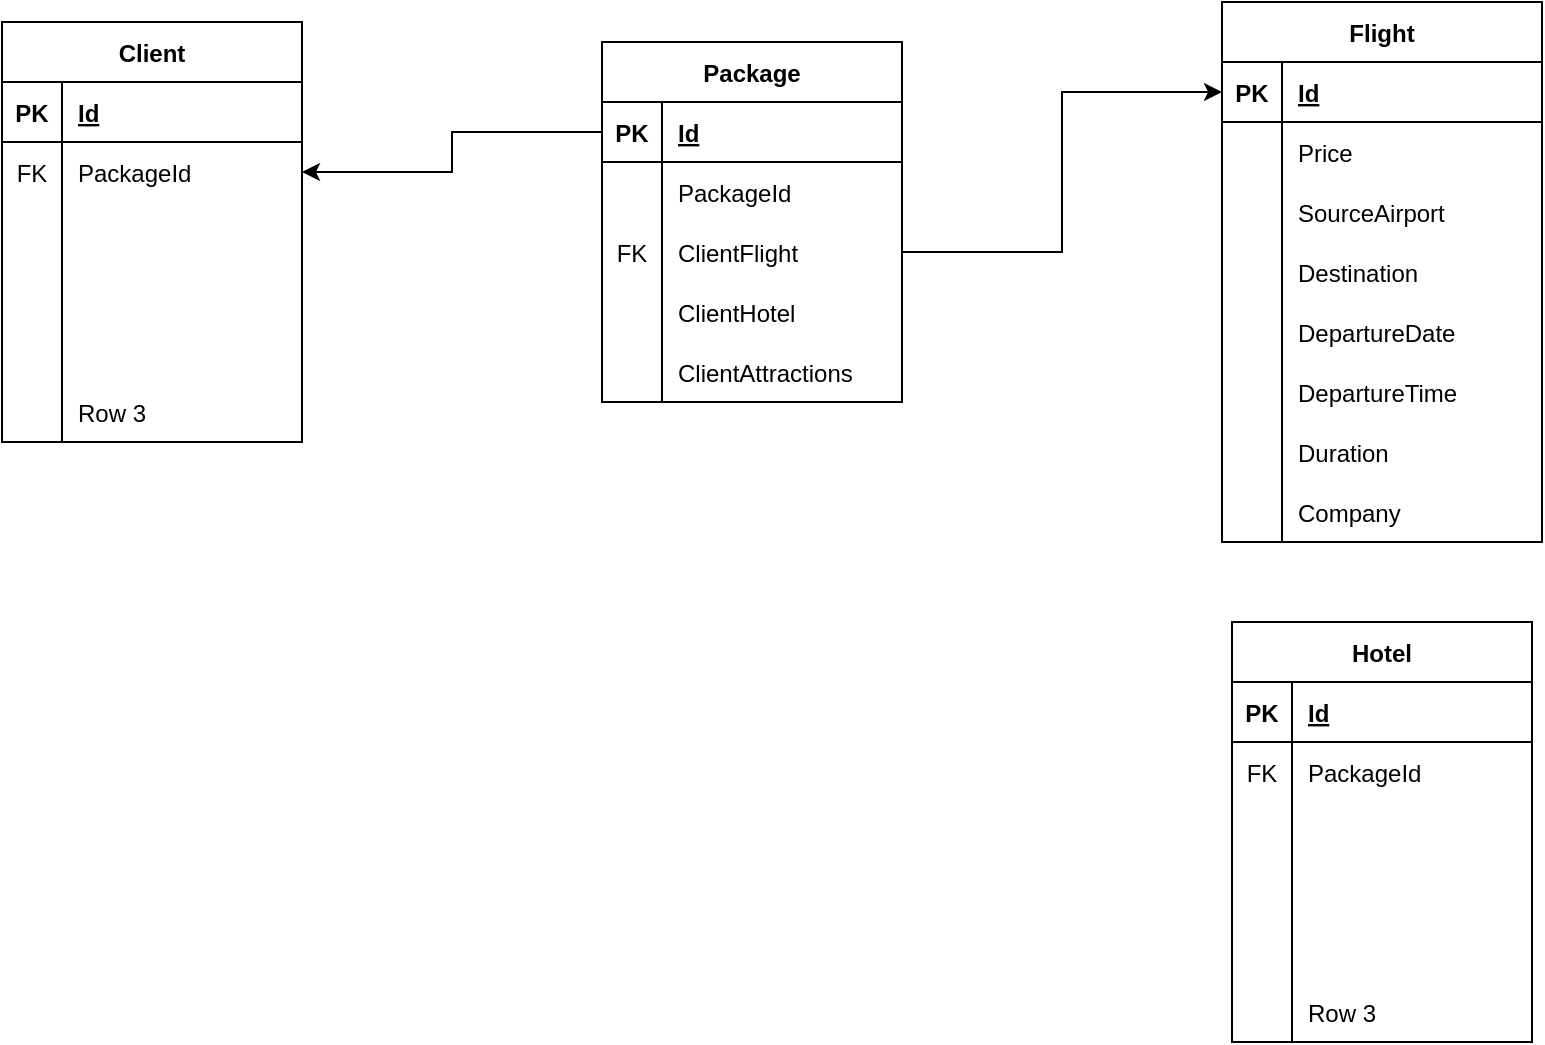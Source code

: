 <mxfile version="20.2.3" type="device" pages="9"><diagram id="iGruQR0jcjtub6qivoTW" name="Page-1"><mxGraphModel dx="1038" dy="581" grid="1" gridSize="10" guides="1" tooltips="1" connect="1" arrows="1" fold="1" page="1" pageScale="1" pageWidth="3300" pageHeight="4681" math="0" shadow="0"><root><mxCell id="0"/><mxCell id="1" parent="0"/><object label="Client" sxsxs="" id="spSzmMSTJutXlrYubZcM-1"><mxCell style="shape=table;startSize=30;container=1;collapsible=1;childLayout=tableLayout;fixedRows=1;rowLines=0;fontStyle=1;align=center;resizeLast=1;" parent="1" vertex="1"><mxGeometry x="40" y="40" width="150.0" height="210" as="geometry"/></mxCell></object><mxCell id="spSzmMSTJutXlrYubZcM-2" value="" style="shape=tableRow;horizontal=0;startSize=0;swimlaneHead=0;swimlaneBody=0;fillColor=none;collapsible=0;dropTarget=0;points=[[0,0.5],[1,0.5]];portConstraint=eastwest;top=0;left=0;right=0;bottom=1;" parent="spSzmMSTJutXlrYubZcM-1" vertex="1"><mxGeometry y="30" width="150.0" height="30" as="geometry"/></mxCell><mxCell id="spSzmMSTJutXlrYubZcM-3" value="PK" style="shape=partialRectangle;connectable=0;fillColor=none;top=0;left=0;bottom=0;right=0;fontStyle=1;overflow=hidden;" parent="spSzmMSTJutXlrYubZcM-2" vertex="1"><mxGeometry width="30" height="30" as="geometry"><mxRectangle width="30" height="30" as="alternateBounds"/></mxGeometry></mxCell><mxCell id="spSzmMSTJutXlrYubZcM-4" value="Id" style="shape=partialRectangle;connectable=0;fillColor=none;top=0;left=0;bottom=0;right=0;align=left;spacingLeft=6;fontStyle=5;overflow=hidden;" parent="spSzmMSTJutXlrYubZcM-2" vertex="1"><mxGeometry x="30" width="120.0" height="30" as="geometry"><mxRectangle width="120.0" height="30" as="alternateBounds"/></mxGeometry></mxCell><mxCell id="spSzmMSTJutXlrYubZcM-5" value="" style="shape=tableRow;horizontal=0;startSize=0;swimlaneHead=0;swimlaneBody=0;fillColor=none;collapsible=0;dropTarget=0;points=[[0,0.5],[1,0.5]];portConstraint=eastwest;top=0;left=0;right=0;bottom=0;" parent="spSzmMSTJutXlrYubZcM-1" vertex="1"><mxGeometry y="60" width="150.0" height="30" as="geometry"/></mxCell><mxCell id="spSzmMSTJutXlrYubZcM-6" value="FK" style="shape=partialRectangle;connectable=0;fillColor=none;top=0;left=0;bottom=0;right=0;editable=1;overflow=hidden;" parent="spSzmMSTJutXlrYubZcM-5" vertex="1"><mxGeometry width="30" height="30" as="geometry"><mxRectangle width="30" height="30" as="alternateBounds"/></mxGeometry></mxCell><mxCell id="spSzmMSTJutXlrYubZcM-7" value="PackageId" style="shape=partialRectangle;connectable=0;fillColor=none;top=0;left=0;bottom=0;right=0;align=left;spacingLeft=6;overflow=hidden;" parent="spSzmMSTJutXlrYubZcM-5" vertex="1"><mxGeometry x="30" width="120.0" height="30" as="geometry"><mxRectangle width="120.0" height="30" as="alternateBounds"/></mxGeometry></mxCell><mxCell id="jLg8Gh70J8CxWSuk5Mp7-6" value="" style="shape=tableRow;horizontal=0;startSize=0;swimlaneHead=0;swimlaneBody=0;fillColor=none;collapsible=0;dropTarget=0;points=[[0,0.5],[1,0.5]];portConstraint=eastwest;top=0;left=0;right=0;bottom=0;" parent="spSzmMSTJutXlrYubZcM-1" vertex="1"><mxGeometry y="90" width="150.0" height="30" as="geometry"/></mxCell><mxCell id="jLg8Gh70J8CxWSuk5Mp7-7" value="" style="shape=partialRectangle;connectable=0;fillColor=none;top=0;left=0;bottom=0;right=0;editable=1;overflow=hidden;" parent="jLg8Gh70J8CxWSuk5Mp7-6" vertex="1"><mxGeometry width="30" height="30" as="geometry"><mxRectangle width="30" height="30" as="alternateBounds"/></mxGeometry></mxCell><mxCell id="jLg8Gh70J8CxWSuk5Mp7-8" value="" style="shape=partialRectangle;connectable=0;fillColor=none;top=0;left=0;bottom=0;right=0;align=left;spacingLeft=6;overflow=hidden;" parent="jLg8Gh70J8CxWSuk5Mp7-6" vertex="1"><mxGeometry x="30" width="120.0" height="30" as="geometry"><mxRectangle width="120.0" height="30" as="alternateBounds"/></mxGeometry></mxCell><mxCell id="jLg8Gh70J8CxWSuk5Mp7-3" value="" style="shape=tableRow;horizontal=0;startSize=0;swimlaneHead=0;swimlaneBody=0;fillColor=none;collapsible=0;dropTarget=0;points=[[0,0.5],[1,0.5]];portConstraint=eastwest;top=0;left=0;right=0;bottom=0;" parent="spSzmMSTJutXlrYubZcM-1" vertex="1"><mxGeometry y="120" width="150.0" height="30" as="geometry"/></mxCell><mxCell id="jLg8Gh70J8CxWSuk5Mp7-4" value="" style="shape=partialRectangle;connectable=0;fillColor=none;top=0;left=0;bottom=0;right=0;editable=1;overflow=hidden;" parent="jLg8Gh70J8CxWSuk5Mp7-3" vertex="1"><mxGeometry width="30" height="30" as="geometry"><mxRectangle width="30" height="30" as="alternateBounds"/></mxGeometry></mxCell><mxCell id="jLg8Gh70J8CxWSuk5Mp7-5" value="" style="shape=partialRectangle;connectable=0;fillColor=none;top=0;left=0;bottom=0;right=0;align=left;spacingLeft=6;overflow=hidden;" parent="jLg8Gh70J8CxWSuk5Mp7-3" vertex="1"><mxGeometry x="30" width="120.0" height="30" as="geometry"><mxRectangle width="120.0" height="30" as="alternateBounds"/></mxGeometry></mxCell><mxCell id="spSzmMSTJutXlrYubZcM-8" value="" style="shape=tableRow;horizontal=0;startSize=0;swimlaneHead=0;swimlaneBody=0;fillColor=none;collapsible=0;dropTarget=0;points=[[0,0.5],[1,0.5]];portConstraint=eastwest;top=0;left=0;right=0;bottom=0;" parent="spSzmMSTJutXlrYubZcM-1" vertex="1"><mxGeometry y="150" width="150.0" height="30" as="geometry"/></mxCell><mxCell id="spSzmMSTJutXlrYubZcM-9" value="" style="shape=partialRectangle;connectable=0;fillColor=none;top=0;left=0;bottom=0;right=0;editable=1;overflow=hidden;" parent="spSzmMSTJutXlrYubZcM-8" vertex="1"><mxGeometry width="30" height="30" as="geometry"><mxRectangle width="30" height="30" as="alternateBounds"/></mxGeometry></mxCell><mxCell id="spSzmMSTJutXlrYubZcM-10" value="" style="shape=partialRectangle;connectable=0;fillColor=none;top=0;left=0;bottom=0;right=0;align=left;spacingLeft=6;overflow=hidden;" parent="spSzmMSTJutXlrYubZcM-8" vertex="1"><mxGeometry x="30" width="120.0" height="30" as="geometry"><mxRectangle width="120.0" height="30" as="alternateBounds"/></mxGeometry></mxCell><mxCell id="spSzmMSTJutXlrYubZcM-11" value="" style="shape=tableRow;horizontal=0;startSize=0;swimlaneHead=0;swimlaneBody=0;fillColor=none;collapsible=0;dropTarget=0;points=[[0,0.5],[1,0.5]];portConstraint=eastwest;top=0;left=0;right=0;bottom=0;" parent="spSzmMSTJutXlrYubZcM-1" vertex="1"><mxGeometry y="180" width="150.0" height="30" as="geometry"/></mxCell><mxCell id="spSzmMSTJutXlrYubZcM-12" value="" style="shape=partialRectangle;connectable=0;fillColor=none;top=0;left=0;bottom=0;right=0;editable=1;overflow=hidden;" parent="spSzmMSTJutXlrYubZcM-11" vertex="1"><mxGeometry width="30" height="30" as="geometry"><mxRectangle width="30" height="30" as="alternateBounds"/></mxGeometry></mxCell><mxCell id="spSzmMSTJutXlrYubZcM-13" value="Row 3" style="shape=partialRectangle;connectable=0;fillColor=none;top=0;left=0;bottom=0;right=0;align=left;spacingLeft=6;overflow=hidden;" parent="spSzmMSTJutXlrYubZcM-11" vertex="1"><mxGeometry x="30" width="120.0" height="30" as="geometry"><mxRectangle width="120.0" height="30" as="alternateBounds"/></mxGeometry></mxCell><mxCell id="jLg8Gh70J8CxWSuk5Mp7-9" value="Package" style="shape=table;startSize=30;container=1;collapsible=1;childLayout=tableLayout;fixedRows=1;rowLines=0;fontStyle=1;align=center;resizeLast=1;" parent="1" vertex="1"><mxGeometry x="340" y="50" width="150" height="180" as="geometry"/></mxCell><mxCell id="jLg8Gh70J8CxWSuk5Mp7-10" value="" style="shape=tableRow;horizontal=0;startSize=0;swimlaneHead=0;swimlaneBody=0;fillColor=none;collapsible=0;dropTarget=0;points=[[0,0.5],[1,0.5]];portConstraint=eastwest;top=0;left=0;right=0;bottom=1;" parent="jLg8Gh70J8CxWSuk5Mp7-9" vertex="1"><mxGeometry y="30" width="150" height="30" as="geometry"/></mxCell><mxCell id="jLg8Gh70J8CxWSuk5Mp7-11" value="PK" style="shape=partialRectangle;connectable=0;fillColor=none;top=0;left=0;bottom=0;right=0;fontStyle=1;overflow=hidden;" parent="jLg8Gh70J8CxWSuk5Mp7-10" vertex="1"><mxGeometry width="30" height="30" as="geometry"><mxRectangle width="30" height="30" as="alternateBounds"/></mxGeometry></mxCell><mxCell id="jLg8Gh70J8CxWSuk5Mp7-12" value="Id" style="shape=partialRectangle;connectable=0;fillColor=none;top=0;left=0;bottom=0;right=0;align=left;spacingLeft=6;fontStyle=5;overflow=hidden;" parent="jLg8Gh70J8CxWSuk5Mp7-10" vertex="1"><mxGeometry x="30" width="120" height="30" as="geometry"><mxRectangle width="120" height="30" as="alternateBounds"/></mxGeometry></mxCell><mxCell id="jLg8Gh70J8CxWSuk5Mp7-13" value="" style="shape=tableRow;horizontal=0;startSize=0;swimlaneHead=0;swimlaneBody=0;fillColor=none;collapsible=0;dropTarget=0;points=[[0,0.5],[1,0.5]];portConstraint=eastwest;top=0;left=0;right=0;bottom=0;" parent="jLg8Gh70J8CxWSuk5Mp7-9" vertex="1"><mxGeometry y="60" width="150" height="30" as="geometry"/></mxCell><mxCell id="jLg8Gh70J8CxWSuk5Mp7-14" value="" style="shape=partialRectangle;connectable=0;fillColor=none;top=0;left=0;bottom=0;right=0;editable=1;overflow=hidden;" parent="jLg8Gh70J8CxWSuk5Mp7-13" vertex="1"><mxGeometry width="30" height="30" as="geometry"><mxRectangle width="30" height="30" as="alternateBounds"/></mxGeometry></mxCell><mxCell id="jLg8Gh70J8CxWSuk5Mp7-15" value="PackageId" style="shape=partialRectangle;connectable=0;fillColor=none;top=0;left=0;bottom=0;right=0;align=left;spacingLeft=6;overflow=hidden;" parent="jLg8Gh70J8CxWSuk5Mp7-13" vertex="1"><mxGeometry x="30" width="120" height="30" as="geometry"><mxRectangle width="120" height="30" as="alternateBounds"/></mxGeometry></mxCell><mxCell id="jLg8Gh70J8CxWSuk5Mp7-16" value="" style="shape=tableRow;horizontal=0;startSize=0;swimlaneHead=0;swimlaneBody=0;fillColor=none;collapsible=0;dropTarget=0;points=[[0,0.5],[1,0.5]];portConstraint=eastwest;top=0;left=0;right=0;bottom=0;" parent="jLg8Gh70J8CxWSuk5Mp7-9" vertex="1"><mxGeometry y="90" width="150" height="30" as="geometry"/></mxCell><mxCell id="jLg8Gh70J8CxWSuk5Mp7-17" value="FK" style="shape=partialRectangle;connectable=0;fillColor=none;top=0;left=0;bottom=0;right=0;editable=1;overflow=hidden;" parent="jLg8Gh70J8CxWSuk5Mp7-16" vertex="1"><mxGeometry width="30" height="30" as="geometry"><mxRectangle width="30" height="30" as="alternateBounds"/></mxGeometry></mxCell><mxCell id="jLg8Gh70J8CxWSuk5Mp7-18" value="ClientFlight" style="shape=partialRectangle;connectable=0;fillColor=none;top=0;left=0;bottom=0;right=0;align=left;spacingLeft=6;overflow=hidden;" parent="jLg8Gh70J8CxWSuk5Mp7-16" vertex="1"><mxGeometry x="30" width="120" height="30" as="geometry"><mxRectangle width="120" height="30" as="alternateBounds"/></mxGeometry></mxCell><mxCell id="jLg8Gh70J8CxWSuk5Mp7-19" value="" style="shape=tableRow;horizontal=0;startSize=0;swimlaneHead=0;swimlaneBody=0;fillColor=none;collapsible=0;dropTarget=0;points=[[0,0.5],[1,0.5]];portConstraint=eastwest;top=0;left=0;right=0;bottom=0;" parent="jLg8Gh70J8CxWSuk5Mp7-9" vertex="1"><mxGeometry y="120" width="150" height="30" as="geometry"/></mxCell><mxCell id="jLg8Gh70J8CxWSuk5Mp7-20" value="" style="shape=partialRectangle;connectable=0;fillColor=none;top=0;left=0;bottom=0;right=0;editable=1;overflow=hidden;" parent="jLg8Gh70J8CxWSuk5Mp7-19" vertex="1"><mxGeometry width="30" height="30" as="geometry"><mxRectangle width="30" height="30" as="alternateBounds"/></mxGeometry></mxCell><mxCell id="jLg8Gh70J8CxWSuk5Mp7-21" value="ClientHotel" style="shape=partialRectangle;connectable=0;fillColor=none;top=0;left=0;bottom=0;right=0;align=left;spacingLeft=6;overflow=hidden;" parent="jLg8Gh70J8CxWSuk5Mp7-19" vertex="1"><mxGeometry x="30" width="120" height="30" as="geometry"><mxRectangle width="120" height="30" as="alternateBounds"/></mxGeometry></mxCell><mxCell id="jLg8Gh70J8CxWSuk5Mp7-22" value="" style="shape=tableRow;horizontal=0;startSize=0;swimlaneHead=0;swimlaneBody=0;fillColor=none;collapsible=0;dropTarget=0;points=[[0,0.5],[1,0.5]];portConstraint=eastwest;top=0;left=0;right=0;bottom=0;" parent="jLg8Gh70J8CxWSuk5Mp7-9" vertex="1"><mxGeometry y="150" width="150" height="30" as="geometry"/></mxCell><mxCell id="jLg8Gh70J8CxWSuk5Mp7-23" value="" style="shape=partialRectangle;connectable=0;fillColor=none;top=0;left=0;bottom=0;right=0;editable=1;overflow=hidden;" parent="jLg8Gh70J8CxWSuk5Mp7-22" vertex="1"><mxGeometry width="30" height="30" as="geometry"><mxRectangle width="30" height="30" as="alternateBounds"/></mxGeometry></mxCell><mxCell id="jLg8Gh70J8CxWSuk5Mp7-24" value="ClientAttractions" style="shape=partialRectangle;connectable=0;fillColor=none;top=0;left=0;bottom=0;right=0;align=left;spacingLeft=6;overflow=hidden;" parent="jLg8Gh70J8CxWSuk5Mp7-22" vertex="1"><mxGeometry x="30" width="120" height="30" as="geometry"><mxRectangle width="120" height="30" as="alternateBounds"/></mxGeometry></mxCell><mxCell id="jLg8Gh70J8CxWSuk5Mp7-29" style="edgeStyle=orthogonalEdgeStyle;rounded=0;orthogonalLoop=1;jettySize=auto;html=1;exitX=0;exitY=0.5;exitDx=0;exitDy=0;entryX=1;entryY=0.5;entryDx=0;entryDy=0;" parent="1" source="jLg8Gh70J8CxWSuk5Mp7-10" target="spSzmMSTJutXlrYubZcM-5" edge="1"><mxGeometry relative="1" as="geometry"/></mxCell><mxCell id="jLg8Gh70J8CxWSuk5Mp7-30" value="Flight" style="shape=table;startSize=30;container=1;collapsible=1;childLayout=tableLayout;fixedRows=1;rowLines=0;fontStyle=1;align=center;resizeLast=1;rounded=0;swimlaneFillColor=none;perimeterSpacing=0;gradientColor=none;" parent="1" vertex="1"><mxGeometry x="650" y="30" width="160" height="270" as="geometry"/></mxCell><mxCell id="jLg8Gh70J8CxWSuk5Mp7-31" value="" style="shape=tableRow;horizontal=0;startSize=0;swimlaneHead=0;swimlaneBody=0;fillColor=none;collapsible=0;dropTarget=0;points=[[0,0.5],[1,0.5]];portConstraint=eastwest;top=0;left=0;right=0;bottom=1;" parent="jLg8Gh70J8CxWSuk5Mp7-30" vertex="1"><mxGeometry y="30" width="160" height="30" as="geometry"/></mxCell><mxCell id="jLg8Gh70J8CxWSuk5Mp7-32" value="PK" style="shape=partialRectangle;connectable=0;fillColor=none;top=0;left=0;bottom=0;right=0;fontStyle=1;overflow=hidden;" parent="jLg8Gh70J8CxWSuk5Mp7-31" vertex="1"><mxGeometry width="30" height="30" as="geometry"><mxRectangle width="30" height="30" as="alternateBounds"/></mxGeometry></mxCell><mxCell id="jLg8Gh70J8CxWSuk5Mp7-33" value="Id" style="shape=partialRectangle;connectable=0;fillColor=none;top=0;left=0;bottom=0;right=0;align=left;spacingLeft=6;fontStyle=5;overflow=hidden;" parent="jLg8Gh70J8CxWSuk5Mp7-31" vertex="1"><mxGeometry x="30" width="130" height="30" as="geometry"><mxRectangle width="130" height="30" as="alternateBounds"/></mxGeometry></mxCell><mxCell id="jLg8Gh70J8CxWSuk5Mp7-34" value="" style="shape=tableRow;horizontal=0;startSize=0;swimlaneHead=0;swimlaneBody=0;fillColor=none;collapsible=0;dropTarget=0;points=[[0,0.5],[1,0.5]];portConstraint=eastwest;top=0;left=0;right=0;bottom=0;" parent="jLg8Gh70J8CxWSuk5Mp7-30" vertex="1"><mxGeometry y="60" width="160" height="30" as="geometry"/></mxCell><mxCell id="jLg8Gh70J8CxWSuk5Mp7-35" value="" style="shape=partialRectangle;connectable=0;fillColor=none;top=0;left=0;bottom=0;right=0;editable=1;overflow=hidden;" parent="jLg8Gh70J8CxWSuk5Mp7-34" vertex="1"><mxGeometry width="30" height="30" as="geometry"><mxRectangle width="30" height="30" as="alternateBounds"/></mxGeometry></mxCell><mxCell id="jLg8Gh70J8CxWSuk5Mp7-36" value="Price" style="shape=partialRectangle;connectable=0;fillColor=none;top=0;left=0;bottom=0;right=0;align=left;spacingLeft=6;overflow=hidden;" parent="jLg8Gh70J8CxWSuk5Mp7-34" vertex="1"><mxGeometry x="30" width="130" height="30" as="geometry"><mxRectangle width="130" height="30" as="alternateBounds"/></mxGeometry></mxCell><mxCell id="jLg8Gh70J8CxWSuk5Mp7-37" value="" style="shape=tableRow;horizontal=0;startSize=0;swimlaneHead=0;swimlaneBody=0;fillColor=none;collapsible=0;dropTarget=0;points=[[0,0.5],[1,0.5]];portConstraint=eastwest;top=0;left=0;right=0;bottom=0;" parent="jLg8Gh70J8CxWSuk5Mp7-30" vertex="1"><mxGeometry y="90" width="160" height="30" as="geometry"/></mxCell><mxCell id="jLg8Gh70J8CxWSuk5Mp7-38" value="" style="shape=partialRectangle;connectable=0;fillColor=none;top=0;left=0;bottom=0;right=0;editable=1;overflow=hidden;" parent="jLg8Gh70J8CxWSuk5Mp7-37" vertex="1"><mxGeometry width="30" height="30" as="geometry"><mxRectangle width="30" height="30" as="alternateBounds"/></mxGeometry></mxCell><mxCell id="jLg8Gh70J8CxWSuk5Mp7-39" value="SourceAirport" style="shape=partialRectangle;connectable=0;fillColor=none;top=0;left=0;bottom=0;right=0;align=left;spacingLeft=6;overflow=hidden;" parent="jLg8Gh70J8CxWSuk5Mp7-37" vertex="1"><mxGeometry x="30" width="130" height="30" as="geometry"><mxRectangle width="130" height="30" as="alternateBounds"/></mxGeometry></mxCell><mxCell id="jLg8Gh70J8CxWSuk5Mp7-40" value="" style="shape=tableRow;horizontal=0;startSize=0;swimlaneHead=0;swimlaneBody=0;fillColor=none;collapsible=0;dropTarget=0;points=[[0,0.5],[1,0.5]];portConstraint=eastwest;top=0;left=0;right=0;bottom=0;" parent="jLg8Gh70J8CxWSuk5Mp7-30" vertex="1"><mxGeometry y="120" width="160" height="30" as="geometry"/></mxCell><mxCell id="jLg8Gh70J8CxWSuk5Mp7-41" value="" style="shape=partialRectangle;connectable=0;fillColor=none;top=0;left=0;bottom=0;right=0;editable=1;overflow=hidden;" parent="jLg8Gh70J8CxWSuk5Mp7-40" vertex="1"><mxGeometry width="30" height="30" as="geometry"><mxRectangle width="30" height="30" as="alternateBounds"/></mxGeometry></mxCell><mxCell id="jLg8Gh70J8CxWSuk5Mp7-42" value="Destination" style="shape=partialRectangle;connectable=0;fillColor=none;top=0;left=0;bottom=0;right=0;align=left;spacingLeft=6;overflow=hidden;" parent="jLg8Gh70J8CxWSuk5Mp7-40" vertex="1"><mxGeometry x="30" width="130" height="30" as="geometry"><mxRectangle width="130" height="30" as="alternateBounds"/></mxGeometry></mxCell><mxCell id="jLg8Gh70J8CxWSuk5Mp7-43" value="" style="shape=tableRow;horizontal=0;startSize=0;swimlaneHead=0;swimlaneBody=0;fillColor=none;collapsible=0;dropTarget=0;points=[[0,0.5],[1,0.5]];portConstraint=eastwest;top=0;left=0;right=0;bottom=0;" parent="jLg8Gh70J8CxWSuk5Mp7-30" vertex="1"><mxGeometry y="150" width="160" height="30" as="geometry"/></mxCell><mxCell id="jLg8Gh70J8CxWSuk5Mp7-44" value="" style="shape=partialRectangle;connectable=0;fillColor=none;top=0;left=0;bottom=0;right=0;editable=1;overflow=hidden;" parent="jLg8Gh70J8CxWSuk5Mp7-43" vertex="1"><mxGeometry width="30" height="30" as="geometry"><mxRectangle width="30" height="30" as="alternateBounds"/></mxGeometry></mxCell><mxCell id="jLg8Gh70J8CxWSuk5Mp7-45" value="DepartureDate" style="shape=partialRectangle;connectable=0;fillColor=none;top=0;left=0;bottom=0;right=0;align=left;spacingLeft=6;overflow=hidden;" parent="jLg8Gh70J8CxWSuk5Mp7-43" vertex="1"><mxGeometry x="30" width="130" height="30" as="geometry"><mxRectangle width="130" height="30" as="alternateBounds"/></mxGeometry></mxCell><mxCell id="jLg8Gh70J8CxWSuk5Mp7-229" style="shape=tableRow;horizontal=0;startSize=0;swimlaneHead=0;swimlaneBody=0;fillColor=none;collapsible=0;dropTarget=0;points=[[0,0.5],[1,0.5]];portConstraint=eastwest;top=0;left=0;right=0;bottom=0;" parent="jLg8Gh70J8CxWSuk5Mp7-30" vertex="1"><mxGeometry y="180" width="160" height="30" as="geometry"/></mxCell><mxCell id="jLg8Gh70J8CxWSuk5Mp7-230" style="shape=partialRectangle;connectable=0;fillColor=none;top=0;left=0;bottom=0;right=0;editable=1;overflow=hidden;" parent="jLg8Gh70J8CxWSuk5Mp7-229" vertex="1"><mxGeometry width="30" height="30" as="geometry"><mxRectangle width="30" height="30" as="alternateBounds"/></mxGeometry></mxCell><mxCell id="jLg8Gh70J8CxWSuk5Mp7-231" value="DepartureTime" style="shape=partialRectangle;connectable=0;fillColor=none;top=0;left=0;bottom=0;right=0;align=left;spacingLeft=6;overflow=hidden;" parent="jLg8Gh70J8CxWSuk5Mp7-229" vertex="1"><mxGeometry x="30" width="130" height="30" as="geometry"><mxRectangle width="130" height="30" as="alternateBounds"/></mxGeometry></mxCell><mxCell id="jLg8Gh70J8CxWSuk5Mp7-226" style="shape=tableRow;horizontal=0;startSize=0;swimlaneHead=0;swimlaneBody=0;fillColor=none;collapsible=0;dropTarget=0;points=[[0,0.5],[1,0.5]];portConstraint=eastwest;top=0;left=0;right=0;bottom=0;" parent="jLg8Gh70J8CxWSuk5Mp7-30" vertex="1"><mxGeometry y="210" width="160" height="30" as="geometry"/></mxCell><mxCell id="jLg8Gh70J8CxWSuk5Mp7-227" style="shape=partialRectangle;connectable=0;fillColor=none;top=0;left=0;bottom=0;right=0;editable=1;overflow=hidden;" parent="jLg8Gh70J8CxWSuk5Mp7-226" vertex="1"><mxGeometry width="30" height="30" as="geometry"><mxRectangle width="30" height="30" as="alternateBounds"/></mxGeometry></mxCell><mxCell id="jLg8Gh70J8CxWSuk5Mp7-228" value="Duration" style="shape=partialRectangle;connectable=0;fillColor=none;top=0;left=0;bottom=0;right=0;align=left;spacingLeft=6;overflow=hidden;" parent="jLg8Gh70J8CxWSuk5Mp7-226" vertex="1"><mxGeometry x="30" width="130" height="30" as="geometry"><mxRectangle width="130" height="30" as="alternateBounds"/></mxGeometry></mxCell><mxCell id="jLg8Gh70J8CxWSuk5Mp7-223" style="shape=tableRow;horizontal=0;startSize=0;swimlaneHead=0;swimlaneBody=0;fillColor=none;collapsible=0;dropTarget=0;points=[[0,0.5],[1,0.5]];portConstraint=eastwest;top=0;left=0;right=0;bottom=0;" parent="jLg8Gh70J8CxWSuk5Mp7-30" vertex="1"><mxGeometry y="240" width="160" height="30" as="geometry"/></mxCell><mxCell id="jLg8Gh70J8CxWSuk5Mp7-224" style="shape=partialRectangle;connectable=0;fillColor=none;top=0;left=0;bottom=0;right=0;editable=1;overflow=hidden;" parent="jLg8Gh70J8CxWSuk5Mp7-223" vertex="1"><mxGeometry width="30" height="30" as="geometry"><mxRectangle width="30" height="30" as="alternateBounds"/></mxGeometry></mxCell><mxCell id="jLg8Gh70J8CxWSuk5Mp7-225" value="Company" style="shape=partialRectangle;connectable=0;fillColor=none;top=0;left=0;bottom=0;right=0;align=left;spacingLeft=6;overflow=hidden;" parent="jLg8Gh70J8CxWSuk5Mp7-223" vertex="1"><mxGeometry x="30" width="130" height="30" as="geometry"><mxRectangle width="130" height="30" as="alternateBounds"/></mxGeometry></mxCell><mxCell id="jLg8Gh70J8CxWSuk5Mp7-74" value="" style="shape=tableRow;horizontal=0;startSize=0;swimlaneHead=0;swimlaneBody=0;fillColor=none;collapsible=0;dropTarget=0;points=[[0,0.5],[1,0.5]];portConstraint=eastwest;top=0;left=0;right=0;bottom=0;" parent="1" vertex="1"><mxGeometry x="590" y="230" width="150" height="30" as="geometry"/></mxCell><object label="Hotel" sxsxs="" id="jLg8Gh70J8CxWSuk5Mp7-196"><mxCell style="shape=table;startSize=30;container=1;collapsible=1;childLayout=tableLayout;fixedRows=1;rowLines=0;fontStyle=1;align=center;resizeLast=1;" parent="1" vertex="1"><mxGeometry x="655" y="340" width="150.0" height="210" as="geometry"/></mxCell></object><mxCell id="jLg8Gh70J8CxWSuk5Mp7-197" value="" style="shape=tableRow;horizontal=0;startSize=0;swimlaneHead=0;swimlaneBody=0;fillColor=none;collapsible=0;dropTarget=0;points=[[0,0.5],[1,0.5]];portConstraint=eastwest;top=0;left=0;right=0;bottom=1;" parent="jLg8Gh70J8CxWSuk5Mp7-196" vertex="1"><mxGeometry y="30" width="150.0" height="30" as="geometry"/></mxCell><mxCell id="jLg8Gh70J8CxWSuk5Mp7-198" value="PK" style="shape=partialRectangle;connectable=0;fillColor=none;top=0;left=0;bottom=0;right=0;fontStyle=1;overflow=hidden;" parent="jLg8Gh70J8CxWSuk5Mp7-197" vertex="1"><mxGeometry width="30" height="30" as="geometry"><mxRectangle width="30" height="30" as="alternateBounds"/></mxGeometry></mxCell><mxCell id="jLg8Gh70J8CxWSuk5Mp7-199" value="Id" style="shape=partialRectangle;connectable=0;fillColor=none;top=0;left=0;bottom=0;right=0;align=left;spacingLeft=6;fontStyle=5;overflow=hidden;" parent="jLg8Gh70J8CxWSuk5Mp7-197" vertex="1"><mxGeometry x="30" width="120.0" height="30" as="geometry"><mxRectangle width="120.0" height="30" as="alternateBounds"/></mxGeometry></mxCell><mxCell id="jLg8Gh70J8CxWSuk5Mp7-200" value="" style="shape=tableRow;horizontal=0;startSize=0;swimlaneHead=0;swimlaneBody=0;fillColor=none;collapsible=0;dropTarget=0;points=[[0,0.5],[1,0.5]];portConstraint=eastwest;top=0;left=0;right=0;bottom=0;" parent="jLg8Gh70J8CxWSuk5Mp7-196" vertex="1"><mxGeometry y="60" width="150.0" height="30" as="geometry"/></mxCell><mxCell id="jLg8Gh70J8CxWSuk5Mp7-201" value="FK" style="shape=partialRectangle;connectable=0;fillColor=none;top=0;left=0;bottom=0;right=0;editable=1;overflow=hidden;" parent="jLg8Gh70J8CxWSuk5Mp7-200" vertex="1"><mxGeometry width="30" height="30" as="geometry"><mxRectangle width="30" height="30" as="alternateBounds"/></mxGeometry></mxCell><mxCell id="jLg8Gh70J8CxWSuk5Mp7-202" value="PackageId" style="shape=partialRectangle;connectable=0;fillColor=none;top=0;left=0;bottom=0;right=0;align=left;spacingLeft=6;overflow=hidden;" parent="jLg8Gh70J8CxWSuk5Mp7-200" vertex="1"><mxGeometry x="30" width="120.0" height="30" as="geometry"><mxRectangle width="120.0" height="30" as="alternateBounds"/></mxGeometry></mxCell><mxCell id="jLg8Gh70J8CxWSuk5Mp7-203" value="" style="shape=tableRow;horizontal=0;startSize=0;swimlaneHead=0;swimlaneBody=0;fillColor=none;collapsible=0;dropTarget=0;points=[[0,0.5],[1,0.5]];portConstraint=eastwest;top=0;left=0;right=0;bottom=0;" parent="jLg8Gh70J8CxWSuk5Mp7-196" vertex="1"><mxGeometry y="90" width="150.0" height="30" as="geometry"/></mxCell><mxCell id="jLg8Gh70J8CxWSuk5Mp7-204" value="" style="shape=partialRectangle;connectable=0;fillColor=none;top=0;left=0;bottom=0;right=0;editable=1;overflow=hidden;" parent="jLg8Gh70J8CxWSuk5Mp7-203" vertex="1"><mxGeometry width="30" height="30" as="geometry"><mxRectangle width="30" height="30" as="alternateBounds"/></mxGeometry></mxCell><mxCell id="jLg8Gh70J8CxWSuk5Mp7-205" value="" style="shape=partialRectangle;connectable=0;fillColor=none;top=0;left=0;bottom=0;right=0;align=left;spacingLeft=6;overflow=hidden;" parent="jLg8Gh70J8CxWSuk5Mp7-203" vertex="1"><mxGeometry x="30" width="120.0" height="30" as="geometry"><mxRectangle width="120.0" height="30" as="alternateBounds"/></mxGeometry></mxCell><mxCell id="jLg8Gh70J8CxWSuk5Mp7-206" value="" style="shape=tableRow;horizontal=0;startSize=0;swimlaneHead=0;swimlaneBody=0;fillColor=none;collapsible=0;dropTarget=0;points=[[0,0.5],[1,0.5]];portConstraint=eastwest;top=0;left=0;right=0;bottom=0;" parent="jLg8Gh70J8CxWSuk5Mp7-196" vertex="1"><mxGeometry y="120" width="150.0" height="30" as="geometry"/></mxCell><mxCell id="jLg8Gh70J8CxWSuk5Mp7-207" value="" style="shape=partialRectangle;connectable=0;fillColor=none;top=0;left=0;bottom=0;right=0;editable=1;overflow=hidden;" parent="jLg8Gh70J8CxWSuk5Mp7-206" vertex="1"><mxGeometry width="30" height="30" as="geometry"><mxRectangle width="30" height="30" as="alternateBounds"/></mxGeometry></mxCell><mxCell id="jLg8Gh70J8CxWSuk5Mp7-208" value="" style="shape=partialRectangle;connectable=0;fillColor=none;top=0;left=0;bottom=0;right=0;align=left;spacingLeft=6;overflow=hidden;" parent="jLg8Gh70J8CxWSuk5Mp7-206" vertex="1"><mxGeometry x="30" width="120.0" height="30" as="geometry"><mxRectangle width="120.0" height="30" as="alternateBounds"/></mxGeometry></mxCell><mxCell id="jLg8Gh70J8CxWSuk5Mp7-209" value="" style="shape=tableRow;horizontal=0;startSize=0;swimlaneHead=0;swimlaneBody=0;fillColor=none;collapsible=0;dropTarget=0;points=[[0,0.5],[1,0.5]];portConstraint=eastwest;top=0;left=0;right=0;bottom=0;" parent="jLg8Gh70J8CxWSuk5Mp7-196" vertex="1"><mxGeometry y="150" width="150.0" height="30" as="geometry"/></mxCell><mxCell id="jLg8Gh70J8CxWSuk5Mp7-210" value="" style="shape=partialRectangle;connectable=0;fillColor=none;top=0;left=0;bottom=0;right=0;editable=1;overflow=hidden;" parent="jLg8Gh70J8CxWSuk5Mp7-209" vertex="1"><mxGeometry width="30" height="30" as="geometry"><mxRectangle width="30" height="30" as="alternateBounds"/></mxGeometry></mxCell><mxCell id="jLg8Gh70J8CxWSuk5Mp7-211" value="" style="shape=partialRectangle;connectable=0;fillColor=none;top=0;left=0;bottom=0;right=0;align=left;spacingLeft=6;overflow=hidden;" parent="jLg8Gh70J8CxWSuk5Mp7-209" vertex="1"><mxGeometry x="30" width="120.0" height="30" as="geometry"><mxRectangle width="120.0" height="30" as="alternateBounds"/></mxGeometry></mxCell><mxCell id="jLg8Gh70J8CxWSuk5Mp7-212" value="" style="shape=tableRow;horizontal=0;startSize=0;swimlaneHead=0;swimlaneBody=0;fillColor=none;collapsible=0;dropTarget=0;points=[[0,0.5],[1,0.5]];portConstraint=eastwest;top=0;left=0;right=0;bottom=0;" parent="jLg8Gh70J8CxWSuk5Mp7-196" vertex="1"><mxGeometry y="180" width="150.0" height="30" as="geometry"/></mxCell><mxCell id="jLg8Gh70J8CxWSuk5Mp7-213" value="" style="shape=partialRectangle;connectable=0;fillColor=none;top=0;left=0;bottom=0;right=0;editable=1;overflow=hidden;" parent="jLg8Gh70J8CxWSuk5Mp7-212" vertex="1"><mxGeometry width="30" height="30" as="geometry"><mxRectangle width="30" height="30" as="alternateBounds"/></mxGeometry></mxCell><mxCell id="jLg8Gh70J8CxWSuk5Mp7-214" value="Row 3" style="shape=partialRectangle;connectable=0;fillColor=none;top=0;left=0;bottom=0;right=0;align=left;spacingLeft=6;overflow=hidden;" parent="jLg8Gh70J8CxWSuk5Mp7-212" vertex="1"><mxGeometry x="30" width="120.0" height="30" as="geometry"><mxRectangle width="120.0" height="30" as="alternateBounds"/></mxGeometry></mxCell><mxCell id="jLg8Gh70J8CxWSuk5Mp7-234" style="edgeStyle=orthogonalEdgeStyle;rounded=0;orthogonalLoop=1;jettySize=auto;html=1;exitX=1;exitY=0.5;exitDx=0;exitDy=0;entryX=0;entryY=0.5;entryDx=0;entryDy=0;" parent="1" source="jLg8Gh70J8CxWSuk5Mp7-16" target="jLg8Gh70J8CxWSuk5Mp7-31" edge="1"><mxGeometry relative="1" as="geometry"><mxPoint x="580" y="80" as="targetPoint"/></mxGeometry></mxCell></root></mxGraphModel></diagram><diagram id="BmCC32L4jNeFcd6P3Uj0" name="Pagina-2"><mxGraphModel dx="978" dy="618" grid="0" gridSize="10" guides="1" tooltips="1" connect="1" arrows="1" fold="1" page="1" pageScale="1" pageWidth="4681" pageHeight="3300" math="0" shadow="0"><root><mxCell id="0"/><mxCell id="1" parent="0"/><mxCell id="J826k4mZa_k-aEKHmFbG-21" style="edgeStyle=orthogonalEdgeStyle;rounded=1;orthogonalLoop=1;jettySize=auto;html=1;exitX=0.5;exitY=1;exitDx=0;exitDy=0;entryX=0.5;entryY=0;entryDx=0;entryDy=0;shadow=0;curved=1;sketch=1;" edge="1" parent="1" source="J826k4mZa_k-aEKHmFbG-15" target="J826k4mZa_k-aEKHmFbG-16"><mxGeometry relative="1" as="geometry"/></mxCell><mxCell id="J826k4mZa_k-aEKHmFbG-23" style="edgeStyle=orthogonalEdgeStyle;rounded=1;orthogonalLoop=1;jettySize=auto;html=1;exitX=1;exitY=0.5;exitDx=0;exitDy=0;shadow=0;curved=1;sketch=1;" edge="1" parent="1" source="J826k4mZa_k-aEKHmFbG-15"><mxGeometry relative="1" as="geometry"><mxPoint x="550" y="241" as="targetPoint"/></mxGeometry></mxCell><mxCell id="J826k4mZa_k-aEKHmFbG-15" value="CONTROLLER" style="rounded=1;whiteSpace=wrap;html=1;fillColor=#dae8fc;strokeColor=#6c8ebf;sketch=1;" vertex="1" parent="1"><mxGeometry x="330" y="211" width="120" height="60" as="geometry"/></mxCell><mxCell id="J826k4mZa_k-aEKHmFbG-22" style="edgeStyle=orthogonalEdgeStyle;rounded=1;orthogonalLoop=1;jettySize=auto;html=1;exitX=1;exitY=0.5;exitDx=0;exitDy=0;entryX=0.5;entryY=1;entryDx=0;entryDy=0;shadow=0;curved=1;sketch=1;" edge="1" parent="1" source="J826k4mZa_k-aEKHmFbG-16" target="J826k4mZa_k-aEKHmFbG-17"><mxGeometry relative="1" as="geometry"/></mxCell><mxCell id="J826k4mZa_k-aEKHmFbG-16" value="MODEL" style="rounded=1;whiteSpace=wrap;html=1;fillColor=#fff2cc;strokeColor=#d6b656;sketch=1;" vertex="1" parent="1"><mxGeometry x="330" y="340" width="120" height="60" as="geometry"/></mxCell><mxCell id="J826k4mZa_k-aEKHmFbG-24" style="edgeStyle=orthogonalEdgeStyle;rounded=1;orthogonalLoop=1;jettySize=auto;html=1;exitX=0.5;exitY=0;exitDx=0;exitDy=0;shadow=0;curved=1;sketch=1;" edge="1" parent="1" source="J826k4mZa_k-aEKHmFbG-17"><mxGeometry relative="1" as="geometry"><mxPoint x="613" y="120" as="targetPoint"/></mxGeometry></mxCell><mxCell id="J826k4mZa_k-aEKHmFbG-17" value="VIEW" style="rounded=1;whiteSpace=wrap;html=1;fillColor=#d5e8d4;strokeColor=#82b366;sketch=1;" vertex="1" parent="1"><mxGeometry x="553" y="211" width="120" height="60" as="geometry"/></mxCell><mxCell id="J826k4mZa_k-aEKHmFbG-19" value="" style="endArrow=classic;html=1;rounded=1;shadow=0;entryX=0.5;entryY=0;entryDx=0;entryDy=0;curved=1;sketch=1;" edge="1" parent="1" target="J826k4mZa_k-aEKHmFbG-15"><mxGeometry width="50" height="50" relative="1" as="geometry"><mxPoint x="390" y="120" as="sourcePoint"/><mxPoint x="411" y="196" as="targetPoint"/></mxGeometry></mxCell><mxCell id="J826k4mZa_k-aEKHmFbG-25" value="Incomming&amp;nbsp;&lt;br&gt;HTTP request" style="text;html=1;strokeColor=none;fillColor=none;align=center;verticalAlign=middle;whiteSpace=wrap;rounded=0;sketch=1;hachureGap=4;fontFamily=Architects Daughter;fontSource=https%3A%2F%2Ffonts.googleapis.com%2Fcss%3Ffamily%3DArchitects%2BDaughter;fontSize=20;" vertex="1" parent="1"><mxGeometry x="288" y="81" width="174" height="30" as="geometry"/></mxCell><mxCell id="J826k4mZa_k-aEKHmFbG-26" value="If necessary to address the model" style="text;html=1;strokeColor=none;fillColor=none;align=center;verticalAlign=middle;whiteSpace=wrap;rounded=0;sketch=1;hachureGap=4;fontFamily=Architects Daughter;fontSource=https%3A%2F%2Ffonts.googleapis.com%2Fcss%3Ffamily%3DArchitects%2BDaughter;fontSize=20;" vertex="1" parent="1"><mxGeometry x="197" y="290" width="179" height="30" as="geometry"/></mxCell><mxCell id="J826k4mZa_k-aEKHmFbG-27" value="Send data from model" style="text;html=1;strokeColor=none;fillColor=none;align=center;verticalAlign=middle;whiteSpace=wrap;rounded=0;sketch=1;hachureGap=4;fontFamily=Architects Daughter;fontSource=https%3A%2F%2Ffonts.googleapis.com%2Fcss%3Ffamily%3DArchitects%2BDaughter;fontSize=20;" vertex="1" parent="1"><mxGeometry x="579" y="340" width="178" height="30" as="geometry"/></mxCell><mxCell id="J826k4mZa_k-aEKHmFbG-28" value="Generate&amp;nbsp;&lt;br&gt;required view" style="text;html=1;strokeColor=none;fillColor=none;align=center;verticalAlign=middle;whiteSpace=wrap;rounded=0;sketch=1;hachureGap=4;fontFamily=Architects Daughter;fontSource=https%3A%2F%2Ffonts.googleapis.com%2Fcss%3Ffamily%3DArchitects%2BDaughter;fontSize=20;" vertex="1" parent="1"><mxGeometry x="426" y="176" width="144" height="30" as="geometry"/></mxCell><mxCell id="J826k4mZa_k-aEKHmFbG-29" value="Send response to client" style="text;html=1;strokeColor=none;fillColor=none;align=center;verticalAlign=middle;whiteSpace=wrap;rounded=0;sketch=1;hachureGap=4;fontFamily=Architects Daughter;fontSource=https%3A%2F%2Ffonts.googleapis.com%2Fcss%3Ffamily%3DArchitects%2BDaughter;fontSize=20;" vertex="1" parent="1"><mxGeometry x="531" y="78" width="142" height="30" as="geometry"/></mxCell></root></mxGraphModel></diagram><diagram id="Nb-kSJBX_Labv5F0Ppvn" name="Pagina-3"><mxGraphModel dx="6148" dy="927" grid="0" gridSize="10" guides="1" tooltips="1" connect="1" arrows="1" fold="1" page="1" pageScale="1" pageWidth="4681" pageHeight="3300" math="0" shadow="0"><root><mxCell id="0"/><mxCell id="1" parent="0"/><mxCell id="i_0hv2VGTpN8_1-6hACJ-8" value="" style="group;fillColor=#dae8fc;strokeColor=#6c8ebf;" vertex="1" connectable="0" parent="1"><mxGeometry x="501" y="485" width="436.5" height="454" as="geometry"/></mxCell><mxCell id="i_0hv2VGTpN8_1-6hACJ-9" value="" style="group;fillColor=none;" vertex="1" connectable="0" parent="i_0hv2VGTpN8_1-6hACJ-8"><mxGeometry x="-1157" y="128" width="702" height="326" as="geometry"/></mxCell><mxCell id="i_0hv2VGTpN8_1-6hACJ-37" value="" style="group" vertex="1" connectable="0" parent="i_0hv2VGTpN8_1-6hACJ-9"><mxGeometry x="-385" y="-196" width="428" height="454" as="geometry"/></mxCell><mxCell id="i_0hv2VGTpN8_1-6hACJ-38" value="" style="ellipse;whiteSpace=wrap;html=1;aspect=fixed;labelBackgroundColor=none;sketch=0;hachureGap=4;fontFamily=Architects Daughter;fontSource=https%3A%2F%2Ffonts.googleapis.com%2Fcss%3Ffamily%3DArchitects%2BDaughter;fontSize=20;strokeColor=#d79b00;fillColor=#ffe6cc;" vertex="1" parent="i_0hv2VGTpN8_1-6hACJ-37"><mxGeometry x="-150" y="-150" width="563" height="563" as="geometry"/></mxCell><mxCell id="i_0hv2VGTpN8_1-6hACJ-7" value="" style="ellipse;whiteSpace=wrap;html=1;aspect=fixed;rounded=1;sketch=0;hachureGap=4;fontFamily=Architects Daughter;fontSource=https%3A%2F%2Ffonts.googleapis.com%2Fcss%3Ffamily%3DArchitects%2BDaughter;fontSize=20;fillColor=#d5e8d4;strokeColor=#82b366;" vertex="1" parent="i_0hv2VGTpN8_1-6hACJ-37"><mxGeometry x="-68" y="-63" width="389" height="389" as="geometry"/></mxCell><mxCell id="i_0hv2VGTpN8_1-6hACJ-4" value="" style="ellipse;whiteSpace=wrap;html=1;aspect=fixed;rounded=1;sketch=0;hachureGap=4;fontFamily=Architects Daughter;fontSource=https%3A%2F%2Ffonts.googleapis.com%2Fcss%3Ffamily%3DArchitects%2BDaughter;fontSize=20;fillColor=#e1d5e7;strokeColor=#9673a6;" vertex="1" parent="i_0hv2VGTpN8_1-6hACJ-37"><mxGeometry width="258" height="258" as="geometry"/></mxCell><mxCell id="i_0hv2VGTpN8_1-6hACJ-6" value="REPOSITORIES" style="text;html=1;strokeColor=none;fillColor=none;align=center;verticalAlign=middle;whiteSpace=wrap;rounded=0;sketch=1;hachureGap=4;fontFamily=Architects Daughter;fontSource=https%3A%2F%2Ffonts.googleapis.com%2Fcss%3Ffamily%3DArchitects%2BDaughter;fontSize=20;" vertex="1" parent="i_0hv2VGTpN8_1-6hACJ-37"><mxGeometry x="88" y="30.5" width="60" height="30" as="geometry"/></mxCell><mxCell id="i_0hv2VGTpN8_1-6hACJ-31" value="DOMAIN" style="ellipse;whiteSpace=wrap;html=1;aspect=fixed;rounded=1;sketch=0;hachureGap=4;fontFamily=Architects Daughter;fontSource=https%3A%2F%2Ffonts.googleapis.com%2Fcss%3Ffamily%3DArchitects%2BDaughter;fontSize=20;fillColor=#fff2cc;strokeColor=#d6b656;" vertex="1" parent="i_0hv2VGTpN8_1-6hACJ-37"><mxGeometry x="60.5" y="76" width="137" height="137" as="geometry"/></mxCell><mxCell id="i_0hv2VGTpN8_1-6hACJ-20" value="APPLICATION" style="text;html=1;strokeColor=none;fillColor=none;align=center;verticalAlign=middle;whiteSpace=wrap;rounded=0;sketch=1;hachureGap=4;fontFamily=Architects Daughter;fontSource=https%3A%2F%2Ffonts.googleapis.com%2Fcss%3Ffamily%3DArchitects%2BDaughter;fontSize=20;fontColor=#143642;" vertex="1" parent="i_0hv2VGTpN8_1-6hACJ-37"><mxGeometry x="104" y="-47" width="60" height="30" as="geometry"/></mxCell><mxCell id="i_0hv2VGTpN8_1-6hACJ-39" value="API" style="text;html=1;strokeColor=none;fillColor=none;align=center;verticalAlign=middle;whiteSpace=wrap;rounded=0;labelBackgroundColor=none;sketch=0;hachureGap=4;fontFamily=Architects Daughter;fontSource=https%3A%2F%2Ffonts.googleapis.com%2Fcss%3Ffamily%3DArchitects%2BDaughter;fontSize=20;fontColor=#143642;" vertex="1" parent="i_0hv2VGTpN8_1-6hACJ-37"><mxGeometry x="84" y="-112" width="60" height="30" as="geometry"/></mxCell><mxCell id="i_0hv2VGTpN8_1-6hACJ-10" value="" style="group" vertex="1" connectable="0" parent="1"><mxGeometry x="1282" y="383" width="436.5" height="439" as="geometry"/></mxCell><mxCell id="i_0hv2VGTpN8_1-6hACJ-11" value="" style="group" vertex="1" connectable="0" parent="i_0hv2VGTpN8_1-6hACJ-10"><mxGeometry x="-342" y="-3" width="258" height="258" as="geometry"/></mxCell><mxCell id="i_0hv2VGTpN8_1-6hACJ-12" value="" style="ellipse;whiteSpace=wrap;html=1;aspect=fixed;rounded=1;sketch=1;hachureGap=4;fontFamily=Architects Daughter;fontSource=https%3A%2F%2Ffonts.googleapis.com%2Fcss%3Ffamily%3DArchitects%2BDaughter;fontSize=20;" vertex="1" parent="i_0hv2VGTpN8_1-6hACJ-11"><mxGeometry width="258" height="258" as="geometry"/></mxCell><mxCell id="i_0hv2VGTpN8_1-6hACJ-13" value="DOMAIN" style="ellipse;whiteSpace=wrap;html=1;aspect=fixed;rounded=1;sketch=1;hachureGap=4;fontFamily=Architects Daughter;fontSource=https%3A%2F%2Ffonts.googleapis.com%2Fcss%3Ffamily%3DArchitects%2BDaughter;fontSize=20;" vertex="1" parent="i_0hv2VGTpN8_1-6hACJ-11"><mxGeometry x="63" y="60.5" width="137" height="137" as="geometry"/></mxCell><mxCell id="i_0hv2VGTpN8_1-6hACJ-14" value="REPOSITORIES" style="text;html=1;strokeColor=none;fillColor=none;align=center;verticalAlign=middle;whiteSpace=wrap;rounded=0;sketch=1;hachureGap=4;fontFamily=Architects Daughter;fontSource=https%3A%2F%2Ffonts.googleapis.com%2Fcss%3Ffamily%3DArchitects%2BDaughter;fontSize=20;" vertex="1" parent="i_0hv2VGTpN8_1-6hACJ-11"><mxGeometry x="88" y="30.5" width="60" height="30" as="geometry"/></mxCell></root></mxGraphModel></diagram><diagram id="S5A9ueDZyhuMyX9LAKkg" name="Pagina-4"><mxGraphModel dx="2129" dy="976" grid="0" gridSize="10" guides="1" tooltips="1" connect="1" arrows="1" fold="1" page="1" pageScale="1" pageWidth="4681" pageHeight="3300" math="0" shadow="0"><root><mxCell id="0"/><mxCell id="1" parent="0"/><mxCell id="GSeq6r0WOWKnA0rF5HDr-17" value="" style="rounded=1;whiteSpace=wrap;html=1;labelBackgroundColor=none;sketch=0;hachureGap=4;fontFamily=Architects Daughter;fontSource=https%3A%2F%2Ffonts.googleapis.com%2Fcss%3Ffamily%3DArchitects%2BDaughter;fontSize=20;strokeColor=#82b366;fillColor=#d5e8d4;" vertex="1" parent="1"><mxGeometry x="366" y="260" width="362" height="682" as="geometry"/></mxCell><mxCell id="GSeq6r0WOWKnA0rF5HDr-16" value="" style="rounded=1;whiteSpace=wrap;html=1;labelBackgroundColor=none;sketch=0;hachureGap=4;fontFamily=Architects Daughter;fontSource=https%3A%2F%2Ffonts.googleapis.com%2Fcss%3Ffamily%3DArchitects%2BDaughter;fontSize=20;strokeColor=#6c8ebf;fillColor=#dae8fc;" vertex="1" parent="1"><mxGeometry x="365" y="15" width="368" height="235" as="geometry"/></mxCell><mxCell id="GSeq6r0WOWKnA0rF5HDr-14" value="" style="edgeStyle=orthogonalEdgeStyle;curved=1;rounded=0;sketch=1;hachureGap=4;orthogonalLoop=1;jettySize=auto;html=1;fontFamily=Architects Daughter;fontSource=https%3A%2F%2Ffonts.googleapis.com%2Fcss%3Ffamily%3DArchitects%2BDaughter;fontSize=16;fontColor=#143642;endArrow=open;startSize=14;endSize=14;sourcePerimeterSpacing=8;targetPerimeterSpacing=8;strokeColor=#A8201A;fillColor=#FAE5C7;" edge="1" parent="1" source="GSeq6r0WOWKnA0rF5HDr-1" target="GSeq6r0WOWKnA0rF5HDr-13"><mxGeometry relative="1" as="geometry"/></mxCell><mxCell id="GSeq6r0WOWKnA0rF5HDr-1" value="User interface" style="rounded=1;whiteSpace=wrap;html=1;labelBackgroundColor=none;sketch=0;hachureGap=4;fontFamily=Architects Daughter;fontSource=https%3A%2F%2Ffonts.googleapis.com%2Fcss%3Ffamily%3DArchitects%2BDaughter;fontSize=20;fontColor=#143642;strokeColor=#0F8B8D;fillColor=default;" vertex="1" parent="1"><mxGeometry x="487" y="32" width="120" height="60" as="geometry"/></mxCell><mxCell id="GSeq6r0WOWKnA0rF5HDr-6" value="" style="edgeStyle=orthogonalEdgeStyle;curved=1;rounded=0;sketch=1;hachureGap=4;orthogonalLoop=1;jettySize=auto;html=1;fontFamily=Architects Daughter;fontSource=https%3A%2F%2Ffonts.googleapis.com%2Fcss%3Ffamily%3DArchitects%2BDaughter;fontSize=16;fontColor=#143642;endArrow=open;startSize=14;endSize=14;sourcePerimeterSpacing=8;targetPerimeterSpacing=8;strokeColor=#A8201A;fillColor=#FAE5C7;" edge="1" parent="1" source="GSeq6r0WOWKnA0rF5HDr-3" target="GSeq6r0WOWKnA0rF5HDr-5"><mxGeometry relative="1" as="geometry"/></mxCell><mxCell id="GSeq6r0WOWKnA0rF5HDr-3" value="Web API Controller" style="whiteSpace=wrap;html=1;fontSize=20;fontFamily=Architects Daughter;strokeColor=#0F8B8D;fontColor=#143642;rounded=1;labelBackgroundColor=none;sketch=0;hachureGap=4;fontSource=https%3A%2F%2Ffonts.googleapis.com%2Fcss%3Ffamily%3DArchitects%2BDaughter;" vertex="1" parent="1"><mxGeometry x="491" y="300" width="120" height="60" as="geometry"/></mxCell><mxCell id="GSeq6r0WOWKnA0rF5HDr-8" value="" style="edgeStyle=orthogonalEdgeStyle;curved=1;rounded=0;sketch=1;hachureGap=4;orthogonalLoop=1;jettySize=auto;html=1;fontFamily=Architects Daughter;fontSource=https%3A%2F%2Ffonts.googleapis.com%2Fcss%3Ffamily%3DArchitects%2BDaughter;fontSize=16;fontColor=#143642;endArrow=open;startSize=14;endSize=14;sourcePerimeterSpacing=8;targetPerimeterSpacing=8;strokeColor=#A8201A;fillColor=#FAE5C7;" edge="1" parent="1" source="GSeq6r0WOWKnA0rF5HDr-5" target="GSeq6r0WOWKnA0rF5HDr-7"><mxGeometry relative="1" as="geometry"/></mxCell><mxCell id="GSeq6r0WOWKnA0rF5HDr-5" value="Application Services" style="whiteSpace=wrap;html=1;fontSize=20;fontFamily=Architects Daughter;strokeColor=#0F8B8D;fontColor=#143642;rounded=1;labelBackgroundColor=none;sketch=0;hachureGap=4;fontSource=https%3A%2F%2Ffonts.googleapis.com%2Fcss%3Ffamily%3DArchitects%2BDaughter;" vertex="1" parent="1"><mxGeometry x="491" y="440" width="120" height="60" as="geometry"/></mxCell><mxCell id="GSeq6r0WOWKnA0rF5HDr-10" value="" style="edgeStyle=orthogonalEdgeStyle;curved=1;rounded=0;sketch=1;hachureGap=4;orthogonalLoop=1;jettySize=auto;html=1;fontFamily=Architects Daughter;fontSource=https%3A%2F%2Ffonts.googleapis.com%2Fcss%3Ffamily%3DArchitects%2BDaughter;fontSize=16;fontColor=#143642;endArrow=open;startSize=14;endSize=14;sourcePerimeterSpacing=8;targetPerimeterSpacing=8;strokeColor=#A8201A;fillColor=#FAE5C7;" edge="1" parent="1" source="GSeq6r0WOWKnA0rF5HDr-7" target="GSeq6r0WOWKnA0rF5HDr-9"><mxGeometry relative="1" as="geometry"/></mxCell><mxCell id="GSeq6r0WOWKnA0rF5HDr-7" value="Repository" style="whiteSpace=wrap;html=1;fontSize=20;fontFamily=Architects Daughter;strokeColor=#0F8B8D;fontColor=#143642;rounded=1;labelBackgroundColor=none;sketch=0;hachureGap=4;fontSource=https%3A%2F%2Ffonts.googleapis.com%2Fcss%3Ffamily%3DArchitects%2BDaughter;" vertex="1" parent="1"><mxGeometry x="491" y="580" width="120" height="60" as="geometry"/></mxCell><mxCell id="GSeq6r0WOWKnA0rF5HDr-12" value="" style="edgeStyle=orthogonalEdgeStyle;curved=1;rounded=0;sketch=1;hachureGap=4;orthogonalLoop=1;jettySize=auto;html=1;fontFamily=Architects Daughter;fontSource=https%3A%2F%2Ffonts.googleapis.com%2Fcss%3Ffamily%3DArchitects%2BDaughter;fontSize=16;fontColor=#143642;endArrow=open;startSize=14;endSize=14;sourcePerimeterSpacing=8;targetPerimeterSpacing=8;strokeColor=#A8201A;fillColor=#FAE5C7;" edge="1" parent="1" source="GSeq6r0WOWKnA0rF5HDr-9" target="GSeq6r0WOWKnA0rF5HDr-11"><mxGeometry relative="1" as="geometry"/></mxCell><mxCell id="GSeq6r0WOWKnA0rF5HDr-9" value="Domain" style="whiteSpace=wrap;html=1;fontSize=20;fontFamily=Architects Daughter;strokeColor=#0F8B8D;fontColor=#143642;rounded=1;labelBackgroundColor=none;sketch=0;hachureGap=4;fontSource=https%3A%2F%2Ffonts.googleapis.com%2Fcss%3Ffamily%3DArchitects%2BDaughter;" vertex="1" parent="1"><mxGeometry x="491" y="720" width="120" height="60" as="geometry"/></mxCell><mxCell id="GSeq6r0WOWKnA0rF5HDr-11" value="MAS&lt;br&gt;Environment" style="whiteSpace=wrap;html=1;fontSize=20;fontFamily=Architects Daughter;strokeColor=#0F8B8D;fontColor=#143642;rounded=1;labelBackgroundColor=none;sketch=0;hachureGap=4;fontSource=https%3A%2F%2Ffonts.googleapis.com%2Fcss%3Ffamily%3DArchitects%2BDaughter;" vertex="1" parent="1"><mxGeometry x="491" y="860" width="120" height="60" as="geometry"/></mxCell><mxCell id="GSeq6r0WOWKnA0rF5HDr-15" style="edgeStyle=orthogonalEdgeStyle;curved=1;rounded=0;sketch=1;hachureGap=4;orthogonalLoop=1;jettySize=auto;html=1;exitX=0.5;exitY=1;exitDx=0;exitDy=0;fontFamily=Architects Daughter;fontSource=https%3A%2F%2Ffonts.googleapis.com%2Fcss%3Ffamily%3DArchitects%2BDaughter;fontSize=16;fontColor=#143642;endArrow=open;startSize=14;endSize=14;sourcePerimeterSpacing=8;targetPerimeterSpacing=8;strokeColor=#A8201A;fillColor=#FAE5C7;" edge="1" parent="1" source="GSeq6r0WOWKnA0rF5HDr-13"><mxGeometry relative="1" as="geometry"><mxPoint x="545.857" y="299.714" as="targetPoint"/></mxGeometry></mxCell><mxCell id="GSeq6r0WOWKnA0rF5HDr-13" value="MVC Controller" style="whiteSpace=wrap;html=1;fontSize=20;fontFamily=Architects Daughter;strokeColor=#0F8B8D;fontColor=#143642;rounded=1;labelBackgroundColor=none;sketch=0;hachureGap=4;fontSource=https%3A%2F%2Ffonts.googleapis.com%2Fcss%3Ffamily%3DArchitects%2BDaughter;" vertex="1" parent="1"><mxGeometry x="487" y="172" width="120" height="60" as="geometry"/></mxCell><mxCell id="GSeq6r0WOWKnA0rF5HDr-18" value="Presentation level" style="text;html=1;strokeColor=none;fillColor=none;align=center;verticalAlign=middle;whiteSpace=wrap;rounded=0;labelBackgroundColor=none;sketch=0;hachureGap=4;fontFamily=Architects Daughter;fontSource=https%3A%2F%2Ffonts.googleapis.com%2Fcss%3Ffamily%3DArchitects%2BDaughter;fontSize=20;fontColor=#143642;" vertex="1" parent="1"><mxGeometry x="640" y="32" width="60" height="30" as="geometry"/></mxCell><mxCell id="GSeq6r0WOWKnA0rF5HDr-19" value="Business&lt;br&gt;level" style="text;html=1;strokeColor=none;fillColor=none;align=center;verticalAlign=middle;whiteSpace=wrap;rounded=0;labelBackgroundColor=none;sketch=0;hachureGap=4;fontFamily=Architects Daughter;fontSource=https%3A%2F%2Ffonts.googleapis.com%2Fcss%3Ffamily%3DArchitects%2BDaughter;fontSize=20;fontColor=#143642;" vertex="1" parent="1"><mxGeometry x="640" y="297" width="60" height="30" as="geometry"/></mxCell></root></mxGraphModel></diagram><diagram id="KtRAOoCFEo5tnKpYAVnm" name="Pagina-5"><mxGraphModel dx="1003" dy="649" grid="0" gridSize="10" guides="1" tooltips="1" connect="1" arrows="1" fold="1" page="1" pageScale="1" pageWidth="4681" pageHeight="3300" math="0" shadow="0"><root><mxCell id="0"/><mxCell id="1" parent="0"/><mxCell id="4BMiVyo9yjhO3n3Wiy-f-3" value="" style="edgeStyle=orthogonalEdgeStyle;curved=1;rounded=0;sketch=1;hachureGap=4;orthogonalLoop=1;jettySize=auto;html=1;fontFamily=Architects Daughter;fontSource=https%3A%2F%2Ffonts.googleapis.com%2Fcss%3Ffamily%3DArchitects%2BDaughter;fontSize=16;fontColor=#143642;endArrow=open;startSize=14;endSize=14;sourcePerimeterSpacing=8;targetPerimeterSpacing=8;strokeColor=#6c8ebf;fillColor=#dae8fc;" parent="1" source="4BMiVyo9yjhO3n3Wiy-f-1" target="4BMiVyo9yjhO3n3Wiy-f-2" edge="1"><mxGeometry relative="1" as="geometry"/></mxCell><mxCell id="4BMiVyo9yjhO3n3Wiy-f-1" value="User&lt;br&gt;login" style="rounded=1;whiteSpace=wrap;html=1;labelBackgroundColor=none;sketch=0;hachureGap=4;fontFamily=Architects Daughter;fontSource=https%3A%2F%2Ffonts.googleapis.com%2Fcss%3Ffamily%3DArchitects%2BDaughter;fontSize=20;strokeColor=#6c8ebf;fillColor=#dae8fc;" parent="1" vertex="1"><mxGeometry x="368" y="9" width="120" height="60" as="geometry"/></mxCell><mxCell id="4BMiVyo9yjhO3n3Wiy-f-5" value="" style="edgeStyle=orthogonalEdgeStyle;curved=1;rounded=0;sketch=1;hachureGap=4;orthogonalLoop=1;jettySize=auto;html=1;fontFamily=Architects Daughter;fontSource=https%3A%2F%2Ffonts.googleapis.com%2Fcss%3Ffamily%3DArchitects%2BDaughter;fontSize=16;fontColor=#143642;endArrow=open;startSize=14;endSize=14;sourcePerimeterSpacing=8;targetPerimeterSpacing=8;strokeColor=#6c8ebf;fillColor=#dae8fc;" parent="1" source="4BMiVyo9yjhO3n3Wiy-f-2" target="4BMiVyo9yjhO3n3Wiy-f-4" edge="1"><mxGeometry relative="1" as="geometry"/></mxCell><mxCell id="4BMiVyo9yjhO3n3Wiy-f-2" value="UI vacation&lt;br&gt;services" style="whiteSpace=wrap;html=1;fontSize=20;fontFamily=Architects Daughter;strokeColor=#6c8ebf;rounded=1;labelBackgroundColor=none;sketch=0;hachureGap=4;fontSource=https%3A%2F%2Ffonts.googleapis.com%2Fcss%3Ffamily%3DArchitects%2BDaughter;fillColor=#dae8fc;" parent="1" vertex="1"><mxGeometry x="368" y="149" width="120" height="60" as="geometry"/></mxCell><mxCell id="4BMiVyo9yjhO3n3Wiy-f-7" value="" style="edgeStyle=orthogonalEdgeStyle;curved=1;rounded=0;sketch=1;hachureGap=4;orthogonalLoop=1;jettySize=auto;html=1;fontFamily=Architects Daughter;fontSource=https%3A%2F%2Ffonts.googleapis.com%2Fcss%3Ffamily%3DArchitects%2BDaughter;fontSize=16;fontColor=#143642;endArrow=open;startSize=14;endSize=14;sourcePerimeterSpacing=8;targetPerimeterSpacing=8;strokeColor=#6c8ebf;fillColor=#dae8fc;" parent="1" source="4BMiVyo9yjhO3n3Wiy-f-4" target="4BMiVyo9yjhO3n3Wiy-f-6" edge="1"><mxGeometry relative="1" as="geometry"/></mxCell><mxCell id="4BMiVyo9yjhO3n3Wiy-f-19" style="edgeStyle=orthogonalEdgeStyle;curved=1;rounded=0;sketch=1;hachureGap=4;orthogonalLoop=1;jettySize=auto;html=1;exitX=0;exitY=0.5;exitDx=0;exitDy=0;entryX=0;entryY=0.5;entryDx=0;entryDy=0;fontFamily=Architects Daughter;fontSource=https%3A%2F%2Ffonts.googleapis.com%2Fcss%3Ffamily%3DArchitects%2BDaughter;fontSize=17;fontColor=#143642;endArrow=open;startSize=14;endSize=14;sourcePerimeterSpacing=8;targetPerimeterSpacing=8;strokeColor=#6c8ebf;fillColor=#dae8fc;" parent="1" source="4BMiVyo9yjhO3n3Wiy-f-4" target="4BMiVyo9yjhO3n3Wiy-f-2" edge="1"><mxGeometry relative="1" as="geometry"/></mxCell><mxCell id="4BMiVyo9yjhO3n3Wiy-f-4" value="Ajax" style="whiteSpace=wrap;html=1;fontSize=20;fontFamily=Architects Daughter;strokeColor=#6c8ebf;rounded=1;labelBackgroundColor=none;sketch=0;hachureGap=4;fontSource=https%3A%2F%2Ffonts.googleapis.com%2Fcss%3Ffamily%3DArchitects%2BDaughter;fillColor=#dae8fc;" parent="1" vertex="1"><mxGeometry x="368" y="289" width="120" height="60" as="geometry"/></mxCell><mxCell id="4BMiVyo9yjhO3n3Wiy-f-9" value="" style="edgeStyle=orthogonalEdgeStyle;curved=1;rounded=0;sketch=1;hachureGap=4;orthogonalLoop=1;jettySize=auto;html=1;fontFamily=Architects Daughter;fontSource=https%3A%2F%2Ffonts.googleapis.com%2Fcss%3Ffamily%3DArchitects%2BDaughter;fontSize=16;fontColor=#143642;endArrow=open;startSize=14;endSize=14;sourcePerimeterSpacing=8;targetPerimeterSpacing=8;strokeColor=#82b366;fillColor=#d5e8d4;" parent="1" source="4BMiVyo9yjhO3n3Wiy-f-6" target="4BMiVyo9yjhO3n3Wiy-f-8" edge="1"><mxGeometry relative="1" as="geometry"/></mxCell><mxCell id="4BMiVyo9yjhO3n3Wiy-f-12" style="edgeStyle=orthogonalEdgeStyle;curved=1;rounded=0;sketch=1;hachureGap=4;orthogonalLoop=1;jettySize=auto;html=1;exitX=0;exitY=0.5;exitDx=0;exitDy=0;entryX=0;entryY=0.5;entryDx=0;entryDy=0;fontFamily=Architects Daughter;fontSource=https%3A%2F%2Ffonts.googleapis.com%2Fcss%3Ffamily%3DArchitects%2BDaughter;fontSize=17;fontColor=#143642;endArrow=open;startSize=14;endSize=14;sourcePerimeterSpacing=8;targetPerimeterSpacing=8;strokeColor=#6c8ebf;fillColor=#dae8fc;" parent="1" source="4BMiVyo9yjhO3n3Wiy-f-6" target="4BMiVyo9yjhO3n3Wiy-f-4" edge="1"><mxGeometry relative="1" as="geometry"/></mxCell><mxCell id="4BMiVyo9yjhO3n3Wiy-f-6" value="MVC Controller" style="whiteSpace=wrap;html=1;fontSize=20;fontFamily=Architects Daughter;strokeColor=#6c8ebf;rounded=1;labelBackgroundColor=none;sketch=0;hachureGap=4;fontSource=https%3A%2F%2Ffonts.googleapis.com%2Fcss%3Ffamily%3DArchitects%2BDaughter;fillColor=#dae8fc;" parent="1" vertex="1"><mxGeometry x="368" y="429" width="120" height="60" as="geometry"/></mxCell><mxCell id="4BMiVyo9yjhO3n3Wiy-f-11" style="edgeStyle=orthogonalEdgeStyle;curved=1;rounded=0;sketch=1;hachureGap=4;orthogonalLoop=1;jettySize=auto;html=1;exitX=0;exitY=0.5;exitDx=0;exitDy=0;exitPerimeter=0;entryX=0;entryY=0.5;entryDx=0;entryDy=0;fontFamily=Architects Daughter;fontSource=https%3A%2F%2Ffonts.googleapis.com%2Fcss%3Ffamily%3DArchitects%2BDaughter;fontSize=16;fontColor=#143642;endArrow=open;startSize=14;endSize=14;sourcePerimeterSpacing=8;targetPerimeterSpacing=8;strokeColor=#82b366;fillColor=#d5e8d4;" parent="1" source="4BMiVyo9yjhO3n3Wiy-f-8" target="4BMiVyo9yjhO3n3Wiy-f-6" edge="1"><mxGeometry relative="1" as="geometry"/></mxCell><mxCell id="4BMiVyo9yjhO3n3Wiy-f-8" value="&lt;font style=&quot;font-size: 17px;&quot;&gt;Server&lt;/font&gt;" style="shape=cylinder3;whiteSpace=wrap;html=1;boundedLbl=1;backgroundOutline=1;size=15;labelBackgroundColor=none;sketch=1;hachureGap=4;fontFamily=Architects Daughter;fontSource=https%3A%2F%2Ffonts.googleapis.com%2Fcss%3Ffamily%3DArchitects%2BDaughter;fontSize=20;strokeColor=#82b366;fillColor=#d5e8d4;gradientColor=none;" parent="1" vertex="1"><mxGeometry x="398" y="574" width="60" height="80" as="geometry"/></mxCell><mxCell id="4BMiVyo9yjhO3n3Wiy-f-13" value="On event" style="text;html=1;strokeColor=none;fillColor=none;align=center;verticalAlign=middle;whiteSpace=wrap;rounded=0;labelBackgroundColor=none;sketch=0;hachureGap=4;fontFamily=Architects Daughter;fontSource=https%3A%2F%2Ffonts.googleapis.com%2Fcss%3Ffamily%3DArchitects%2BDaughter;fontSize=17;fontColor=#143642;" parent="1" vertex="1"><mxGeometry x="424" y="223" width="60" height="30" as="geometry"/></mxCell><mxCell id="4BMiVyo9yjhO3n3Wiy-f-14" value="XMLHttpRequest" style="text;html=1;strokeColor=none;fillColor=none;align=center;verticalAlign=middle;whiteSpace=wrap;rounded=0;labelBackgroundColor=none;sketch=0;hachureGap=4;fontFamily=Architects Daughter;fontSource=https%3A%2F%2Ffonts.googleapis.com%2Fcss%3Ffamily%3DArchitects%2BDaughter;fontSize=17;fontColor=#143642;" parent="1" vertex="1"><mxGeometry x="469" y="365" width="60" height="30" as="geometry"/></mxCell><mxCell id="4BMiVyo9yjhO3n3Wiy-f-15" value="HttpRequestMessage" style="text;html=1;strokeColor=none;fillColor=none;align=center;verticalAlign=middle;whiteSpace=wrap;rounded=0;labelBackgroundColor=none;sketch=0;hachureGap=4;fontFamily=Architects Daughter;fontSource=https%3A%2F%2Ffonts.googleapis.com%2Fcss%3Ffamily%3DArchitects%2BDaughter;fontSize=17;fontColor=#143642;" parent="1" vertex="1"><mxGeometry x="484" y="514" width="60" height="30" as="geometry"/></mxCell><mxCell id="4BMiVyo9yjhO3n3Wiy-f-17" value="HttpResponseMessage" style="text;html=1;strokeColor=none;fillColor=none;align=center;verticalAlign=middle;whiteSpace=wrap;rounded=0;labelBackgroundColor=none;sketch=0;hachureGap=4;fontFamily=Architects Daughter;fontSource=https%3A%2F%2Ffonts.googleapis.com%2Fcss%3Ffamily%3DArchitects%2BDaughter;fontSize=17;fontColor=#143642;" parent="1" vertex="1"><mxGeometry x="216" y="514" width="60" height="30" as="geometry"/></mxCell><mxCell id="4BMiVyo9yjhO3n3Wiy-f-18" value="JsonResult" style="text;html=1;strokeColor=none;fillColor=none;align=center;verticalAlign=middle;whiteSpace=wrap;rounded=0;labelBackgroundColor=none;sketch=0;hachureGap=4;fontFamily=Architects Daughter;fontSource=https%3A%2F%2Ffonts.googleapis.com%2Fcss%3Ffamily%3DArchitects%2BDaughter;fontSize=17;fontColor=#143642;" parent="1" vertex="1"><mxGeometry x="251" y="365" width="60" height="30" as="geometry"/></mxCell><mxCell id="4BMiVyo9yjhO3n3Wiy-f-20" value="Update&lt;br&gt;UI" style="text;html=1;strokeColor=none;fillColor=none;align=center;verticalAlign=middle;whiteSpace=wrap;rounded=0;labelBackgroundColor=none;sketch=0;hachureGap=4;fontFamily=Architects Daughter;fontSource=https%3A%2F%2Ffonts.googleapis.com%2Fcss%3Ffamily%3DArchitects%2BDaughter;fontSize=17;fontColor=#143642;" parent="1" vertex="1"><mxGeometry x="263" y="219" width="60" height="30" as="geometry"/></mxCell></root></mxGraphModel></diagram><diagram id="Toz74QzrMuHZbBku1gfb" name="Pagina-6"><mxGraphModel dx="2556" dy="1298" grid="0" gridSize="10" guides="1" tooltips="1" connect="1" arrows="1" fold="1" page="1" pageScale="1" pageWidth="4681" pageHeight="3300" math="0" shadow="0"><root><mxCell id="0"/><mxCell id="1" parent="0"/><mxCell id="Nxj3SCC_TcgaGo2lzdYp-88" value="" style="edgeStyle=orthogonalEdgeStyle;curved=1;sketch=1;hachureGap=4;orthogonalLoop=1;jettySize=auto;html=1;fontFamily=Architects Daughter;fontSource=https%3A%2F%2Ffonts.googleapis.com%2Fcss%3Ffamily%3DArchitects%2BDaughter;fontSize=20;endArrow=open;startSize=14;endSize=14;sourcePerimeterSpacing=8;targetPerimeterSpacing=8;" parent="1" source="Nxj3SCC_TcgaGo2lzdYp-2" target="Nxj3SCC_TcgaGo2lzdYp-4" edge="1"><mxGeometry relative="1" as="geometry"/></mxCell><mxCell id="Nxj3SCC_TcgaGo2lzdYp-2" value="Web API Controller" style="rounded=1;whiteSpace=wrap;html=1;labelBackgroundColor=none;sketch=1;hachureGap=4;fontFamily=Architects Daughter;fontSource=https%3A%2F%2Ffonts.googleapis.com%2Fcss%3Ffamily%3DArchitects%2BDaughter;fontSize=20;fillColor=#fff2cc;strokeColor=#d6b656;" parent="1" vertex="1"><mxGeometry x="313" y="38" width="120" height="60" as="geometry"/></mxCell><mxCell id="Nxj3SCC_TcgaGo2lzdYp-89" value="" style="edgeStyle=orthogonalEdgeStyle;curved=1;sketch=1;hachureGap=4;orthogonalLoop=1;jettySize=auto;html=1;fontFamily=Architects Daughter;fontSource=https%3A%2F%2Ffonts.googleapis.com%2Fcss%3Ffamily%3DArchitects%2BDaughter;fontSize=20;endArrow=open;startSize=14;endSize=14;sourcePerimeterSpacing=8;targetPerimeterSpacing=8;" parent="1" source="Nxj3SCC_TcgaGo2lzdYp-4" target="Nxj3SCC_TcgaGo2lzdYp-6" edge="1"><mxGeometry relative="1" as="geometry"/></mxCell><mxCell id="Nxj3SCC_TcgaGo2lzdYp-4" value="&lt;span style=&quot;font-family: &amp;quot;Architects Daughter&amp;quot;;&quot;&gt;&lt;font style=&quot;&quot;&gt;&lt;font style=&quot;font-size: 20px;&quot;&gt;Save preferences in database&lt;/font&gt;&lt;br&gt;&lt;/font&gt;&lt;/span&gt;" style="shape=cylinder3;whiteSpace=wrap;html=1;boundedLbl=1;backgroundOutline=1;size=15;sketch=1;fillColor=#d5e8d4;strokeColor=#82b366;" parent="1" vertex="1"><mxGeometry x="287" y="147" width="172" height="144" as="geometry"/></mxCell><mxCell id="Nxj3SCC_TcgaGo2lzdYp-33" style="edgeStyle=orthogonalEdgeStyle;curved=1;rounded=0;sketch=1;hachureGap=4;orthogonalLoop=1;jettySize=auto;html=1;exitX=0.5;exitY=1;exitDx=0;exitDy=0;exitPerimeter=0;entryX=0.5;entryY=0;entryDx=0;entryDy=0;fontFamily=Architects Daughter;fontSource=https%3A%2F%2Ffonts.googleapis.com%2Fcss%3Ffamily%3DArchitects%2BDaughter;fontSize=19;endArrow=open;startSize=14;endSize=14;sourcePerimeterSpacing=8;targetPerimeterSpacing=8;" parent="1" source="Nxj3SCC_TcgaGo2lzdYp-21" target="Nxj3SCC_TcgaGo2lzdYp-32" edge="1"><mxGeometry relative="1" as="geometry"/></mxCell><mxCell id="Nxj3SCC_TcgaGo2lzdYp-71" style="edgeStyle=orthogonalEdgeStyle;curved=1;sketch=1;hachureGap=4;orthogonalLoop=1;jettySize=auto;html=1;exitX=0.5;exitY=1;exitDx=0;exitDy=0;exitPerimeter=0;fontFamily=Architects Daughter;fontSource=https%3A%2F%2Ffonts.googleapis.com%2Fcss%3Ffamily%3DArchitects%2BDaughter;fontSize=14;endArrow=open;startSize=14;endSize=14;sourcePerimeterSpacing=8;targetPerimeterSpacing=8;" parent="1" source="Nxj3SCC_TcgaGo2lzdYp-21" target="Nxj3SCC_TcgaGo2lzdYp-68" edge="1"><mxGeometry relative="1" as="geometry"/></mxCell><mxCell id="Nxj3SCC_TcgaGo2lzdYp-21" value="&lt;span style=&quot;font-family: &amp;quot;Architects Daughter&amp;quot;;&quot;&gt;&lt;font style=&quot;&quot;&gt;&lt;font style=&quot;font-size: 20px;&quot;&gt;Retrieve from database agents trust degree in each other&lt;/font&gt;&lt;br&gt;&lt;/font&gt;&lt;/span&gt;" style="shape=cylinder3;whiteSpace=wrap;html=1;boundedLbl=1;backgroundOutline=1;size=15;sketch=1;fillColor=#d5e8d4;strokeColor=#82b366;" parent="1" vertex="1"><mxGeometry x="285" y="550" width="176" height="158" as="geometry"/></mxCell><mxCell id="Nxj3SCC_TcgaGo2lzdYp-27" value="Store agents trust degree&amp;nbsp;" style="text;html=1;strokeColor=none;fillColor=none;align=center;verticalAlign=middle;whiteSpace=wrap;rounded=0;sketch=1;hachureGap=4;fontFamily=Architects Daughter;fontSource=https%3A%2F%2Ffonts.googleapis.com%2Fcss%3Ffamily%3DArchitects%2BDaughter;fontSize=20;" parent="1" vertex="1"><mxGeometry x="643" y="524" width="214" height="52" as="geometry"/></mxCell><mxCell id="Nxj3SCC_TcgaGo2lzdYp-31" value="Get list of available agents from MAS" style="text;html=1;strokeColor=none;fillColor=none;align=center;verticalAlign=middle;whiteSpace=wrap;rounded=0;sketch=1;hachureGap=4;fontFamily=Architects Daughter;fontSource=https%3A%2F%2Ffonts.googleapis.com%2Fcss%3Ffamily%3DArchitects%2BDaughter;fontSize=19;" parent="1" vertex="1"><mxGeometry x="538" y="753" width="180" height="46" as="geometry"/></mxCell><mxCell id="Nxj3SCC_TcgaGo2lzdYp-54" style="edgeStyle=orthogonalEdgeStyle;curved=1;rounded=0;sketch=1;hachureGap=4;orthogonalLoop=1;jettySize=auto;html=1;exitX=1;exitY=1;exitDx=0;exitDy=0;entryX=0;entryY=0.5;entryDx=0;entryDy=0;fontFamily=Architects Daughter;fontSource=https%3A%2F%2Ffonts.googleapis.com%2Fcss%3Ffamily%3DArchitects%2BDaughter;fontSize=14;endArrow=open;startSize=14;endSize=14;sourcePerimeterSpacing=8;targetPerimeterSpacing=8;" parent="1" source="Nxj3SCC_TcgaGo2lzdYp-32" target="Nxj3SCC_TcgaGo2lzdYp-45" edge="1"><mxGeometry relative="1" as="geometry"/></mxCell><mxCell id="Nxj3SCC_TcgaGo2lzdYp-78" style="edgeStyle=orthogonalEdgeStyle;curved=1;sketch=1;hachureGap=4;orthogonalLoop=1;jettySize=auto;html=1;exitX=1;exitY=0.5;exitDx=0;exitDy=0;entryX=0;entryY=1;entryDx=0;entryDy=0;fontFamily=Architects Daughter;fontSource=https%3A%2F%2Ffonts.googleapis.com%2Fcss%3Ffamily%3DArchitects%2BDaughter;fontSize=14;endArrow=open;startSize=14;endSize=14;sourcePerimeterSpacing=8;targetPerimeterSpacing=8;" parent="1" source="Nxj3SCC_TcgaGo2lzdYp-32" target="Nxj3SCC_TcgaGo2lzdYp-68" edge="1"><mxGeometry relative="1" as="geometry"/></mxCell><mxCell id="Nxj3SCC_TcgaGo2lzdYp-87" style="edgeStyle=orthogonalEdgeStyle;curved=1;sketch=1;hachureGap=4;orthogonalLoop=1;jettySize=auto;html=1;exitX=1;exitY=0.75;exitDx=0;exitDy=0;entryX=0.5;entryY=1;entryDx=0;entryDy=0;fontFamily=Architects Daughter;fontSource=https%3A%2F%2Ffonts.googleapis.com%2Fcss%3Ffamily%3DArchitects%2BDaughter;fontSize=20;endArrow=open;startSize=14;endSize=14;sourcePerimeterSpacing=8;targetPerimeterSpacing=8;" parent="1" source="Nxj3SCC_TcgaGo2lzdYp-32" target="Nxj3SCC_TcgaGo2lzdYp-68" edge="1"><mxGeometry relative="1" as="geometry"><Array as="points"><mxPoint x="465" y="923"/><mxPoint x="1329" y="923"/></Array></mxGeometry></mxCell><mxCell id="Nxj3SCC_TcgaGo2lzdYp-32" value="&lt;font style=&quot;font-size: 20px;&quot;&gt;Recommendation Service&lt;/font&gt;" style="rounded=0;whiteSpace=wrap;html=1;sketch=1;hachureGap=4;fontFamily=Architects Daughter;fontSource=https%3A%2F%2Ffonts.googleapis.com%2Fcss%3Ffamily%3DArchitects%2BDaughter;fontSize=19;fillColor=#fff2cc;strokeColor=#d6b656;" parent="1" vertex="1"><mxGeometry x="293.5" y="829" width="171" height="61" as="geometry"/></mxCell><mxCell id="Nxj3SCC_TcgaGo2lzdYp-36" value="&lt;font style=&quot;font-size: 20px;&quot;&gt;Set preferences payload&lt;/font&gt;" style="text;html=1;strokeColor=none;fillColor=none;align=center;verticalAlign=middle;whiteSpace=wrap;rounded=0;sketch=1;hachureGap=4;fontFamily=Architects Daughter;fontSource=https%3A%2F%2Ffonts.googleapis.com%2Fcss%3Ffamily%3DArchitects%2BDaughter;fontSize=14;" parent="1" vertex="1"><mxGeometry x="1013" y="621" width="166" height="48" as="geometry"/></mxCell><mxCell id="Nxj3SCC_TcgaGo2lzdYp-59" style="edgeStyle=orthogonalEdgeStyle;curved=1;sketch=1;hachureGap=4;orthogonalLoop=1;jettySize=auto;html=1;exitX=0.5;exitY=1;exitDx=0;exitDy=0;fontFamily=Architects Daughter;fontSource=https%3A%2F%2Ffonts.googleapis.com%2Fcss%3Ffamily%3DArchitects%2BDaughter;fontSize=14;endArrow=open;startSize=14;endSize=14;sourcePerimeterSpacing=8;targetPerimeterSpacing=8;" parent="1" source="Nxj3SCC_TcgaGo2lzdYp-38" target="Nxj3SCC_TcgaGo2lzdYp-58" edge="1"><mxGeometry relative="1" as="geometry"/></mxCell><mxCell id="Nxj3SCC_TcgaGo2lzdYp-81" style="edgeStyle=orthogonalEdgeStyle;curved=1;sketch=1;hachureGap=4;orthogonalLoop=1;jettySize=auto;html=1;exitX=1;exitY=0.5;exitDx=0;exitDy=0;entryX=0.75;entryY=1;entryDx=0;entryDy=0;fontFamily=Architects Daughter;fontSource=https%3A%2F%2Ffonts.googleapis.com%2Fcss%3Ffamily%3DArchitects%2BDaughter;fontSize=14;endArrow=open;startSize=14;endSize=14;sourcePerimeterSpacing=8;targetPerimeterSpacing=8;" parent="1" source="Nxj3SCC_TcgaGo2lzdYp-38" target="Nxj3SCC_TcgaGo2lzdYp-68" edge="1"><mxGeometry relative="1" as="geometry"/></mxCell><mxCell id="Nxj3SCC_TcgaGo2lzdYp-38" value="&lt;font style=&quot;font-size: 20px;&quot;&gt;Ask cyclically MAS if recommendation package is ready&lt;/font&gt;" style="shape=process;whiteSpace=wrap;html=1;backgroundOutline=1;sketch=1;hachureGap=4;fontFamily=Architects Daughter;fontSource=https%3A%2F%2Ffonts.googleapis.com%2Fcss%3Ffamily%3DArchitects%2BDaughter;fontSize=14;fillColor=#e1d5e7;strokeColor=#9673a6;" parent="1" vertex="1"><mxGeometry x="1063" y="910" width="179" height="144" as="geometry"/></mxCell><mxCell id="Nxj3SCC_TcgaGo2lzdYp-44" value="&lt;font style=&quot;font-size: 20px;&quot;&gt;Is it ready?&lt;/font&gt;" style="text;html=1;strokeColor=none;fillColor=none;align=center;verticalAlign=middle;whiteSpace=wrap;rounded=0;sketch=1;hachureGap=4;fontFamily=Architects Daughter;fontSource=https%3A%2F%2Ffonts.googleapis.com%2Fcss%3Ffamily%3DArchitects%2BDaughter;fontSize=14;" parent="1" vertex="1"><mxGeometry x="1257" y="906" width="60" height="30" as="geometry"/></mxCell><mxCell id="Nxj3SCC_TcgaGo2lzdYp-47" value="" style="edgeStyle=orthogonalEdgeStyle;curved=1;rounded=0;sketch=1;hachureGap=4;orthogonalLoop=1;jettySize=auto;html=1;fontFamily=Architects Daughter;fontSource=https%3A%2F%2Ffonts.googleapis.com%2Fcss%3Ffamily%3DArchitects%2BDaughter;fontSize=14;endArrow=open;startSize=14;endSize=14;sourcePerimeterSpacing=8;targetPerimeterSpacing=8;" parent="1" source="Nxj3SCC_TcgaGo2lzdYp-45" target="Nxj3SCC_TcgaGo2lzdYp-38" edge="1"><mxGeometry relative="1" as="geometry"/></mxCell><mxCell id="Nxj3SCC_TcgaGo2lzdYp-45" value="&lt;font style=&quot;font-size: 20px;&quot;&gt;Set recommendation request timeout&lt;/font&gt;" style="rounded=0;whiteSpace=wrap;html=1;sketch=1;hachureGap=4;fontFamily=Architects Daughter;fontSource=https%3A%2F%2Ffonts.googleapis.com%2Fcss%3Ffamily%3DArchitects%2BDaughter;fontSize=14;fillColor=#fff2cc;strokeColor=#d6b656;" parent="1" vertex="1"><mxGeometry x="528" y="952" width="193" height="60" as="geometry"/></mxCell><mxCell id="Nxj3SCC_TcgaGo2lzdYp-52" value="&lt;font style=&quot;font-size: 20px;&quot;&gt;Notify agents about new request&lt;/font&gt;" style="text;html=1;strokeColor=none;fillColor=none;align=center;verticalAlign=middle;whiteSpace=wrap;rounded=0;sketch=1;hachureGap=4;fontFamily=Architects Daughter;fontSource=https%3A%2F%2Ffonts.googleapis.com%2Fcss%3Ffamily%3DArchitects%2BDaughter;fontSize=14;" parent="1" vertex="1"><mxGeometry x="799" y="878" width="211" height="30" as="geometry"/></mxCell><mxCell id="Nxj3SCC_TcgaGo2lzdYp-65" style="edgeStyle=orthogonalEdgeStyle;curved=1;sketch=1;hachureGap=4;orthogonalLoop=1;jettySize=auto;html=1;exitX=0.5;exitY=1;exitDx=0;exitDy=0;entryX=0.5;entryY=0;entryDx=0;entryDy=0;fontFamily=Architects Daughter;fontSource=https%3A%2F%2Ffonts.googleapis.com%2Fcss%3Ffamily%3DArchitects%2BDaughter;fontSize=14;endArrow=open;startSize=14;endSize=14;sourcePerimeterSpacing=8;targetPerimeterSpacing=8;" parent="1" source="Nxj3SCC_TcgaGo2lzdYp-58" target="Nxj3SCC_TcgaGo2lzdYp-64" edge="1"><mxGeometry relative="1" as="geometry"/></mxCell><mxCell id="Nxj3SCC_TcgaGo2lzdYp-58" value="&lt;font style=&quot;font-size: 20px;&quot;&gt;If timeout or response ready&lt;/font&gt;" style="rhombus;whiteSpace=wrap;html=1;sketch=1;hachureGap=4;fontFamily=Architects Daughter;fontSource=https%3A%2F%2Ffonts.googleapis.com%2Fcss%3Ffamily%3DArchitects%2BDaughter;fontSize=14;fillColor=#ffcccc;strokeColor=#36393d;" parent="1" vertex="1"><mxGeometry x="1059.75" y="1121" width="196.5" height="159" as="geometry"/></mxCell><mxCell id="Nxj3SCC_TcgaGo2lzdYp-62" value="&lt;font style=&quot;font-size: 20px;&quot;&gt;Get recommendation package&lt;/font&gt;" style="text;html=1;strokeColor=none;fillColor=none;align=center;verticalAlign=middle;whiteSpace=wrap;rounded=0;sketch=1;hachureGap=4;fontFamily=Architects Daughter;fontSource=https%3A%2F%2Ffonts.googleapis.com%2Fcss%3Ffamily%3DArchitects%2BDaughter;fontSize=14;" parent="1" vertex="1"><mxGeometry x="1352" y="1142" width="231" height="36" as="geometry"/></mxCell><mxCell id="Nxj3SCC_TcgaGo2lzdYp-64" value="&lt;font style=&quot;font-size: 20px;&quot;&gt;Return result back to Controller&lt;/font&gt;" style="rounded=1;whiteSpace=wrap;html=1;sketch=1;hachureGap=4;fontFamily=Architects Daughter;fontSource=https%3A%2F%2Ffonts.googleapis.com%2Fcss%3Ffamily%3DArchitects%2BDaughter;fontSize=14;fillColor=#fff2cc;strokeColor=#d6b656;" parent="1" vertex="1"><mxGeometry x="1062" y="1325" width="192" height="74" as="geometry"/></mxCell><mxCell id="Nxj3SCC_TcgaGo2lzdYp-73" style="edgeStyle=orthogonalEdgeStyle;curved=1;sketch=1;hachureGap=4;orthogonalLoop=1;jettySize=auto;html=1;exitX=0;exitY=0.75;exitDx=0;exitDy=0;entryX=1;entryY=0.25;entryDx=0;entryDy=0;fontFamily=Architects Daughter;fontSource=https%3A%2F%2Ffonts.googleapis.com%2Fcss%3Ffamily%3DArchitects%2BDaughter;fontSize=14;endArrow=open;startSize=14;endSize=14;sourcePerimeterSpacing=8;targetPerimeterSpacing=8;" parent="1" source="Nxj3SCC_TcgaGo2lzdYp-68" target="Nxj3SCC_TcgaGo2lzdYp-32" edge="1"><mxGeometry relative="1" as="geometry"/></mxCell><mxCell id="Nxj3SCC_TcgaGo2lzdYp-82" style="edgeStyle=orthogonalEdgeStyle;curved=1;sketch=1;hachureGap=4;orthogonalLoop=1;jettySize=auto;html=1;exitX=0.75;exitY=1;exitDx=0;exitDy=0;entryX=1;entryY=0.5;entryDx=0;entryDy=0;fontFamily=Architects Daughter;fontSource=https%3A%2F%2Ffonts.googleapis.com%2Fcss%3Ffamily%3DArchitects%2BDaughter;fontSize=14;endArrow=open;startSize=14;endSize=14;sourcePerimeterSpacing=8;targetPerimeterSpacing=8;" parent="1" source="Nxj3SCC_TcgaGo2lzdYp-68" target="Nxj3SCC_TcgaGo2lzdYp-38" edge="1"><mxGeometry relative="1" as="geometry"/></mxCell><mxCell id="Nxj3SCC_TcgaGo2lzdYp-83" style="edgeStyle=orthogonalEdgeStyle;curved=1;sketch=1;hachureGap=4;orthogonalLoop=1;jettySize=auto;html=1;exitX=1;exitY=1;exitDx=0;exitDy=0;entryX=1;entryY=0.5;entryDx=0;entryDy=0;fontFamily=Architects Daughter;fontSource=https%3A%2F%2Ffonts.googleapis.com%2Fcss%3Ffamily%3DArchitects%2BDaughter;fontSize=14;endArrow=open;startSize=14;endSize=14;sourcePerimeterSpacing=8;targetPerimeterSpacing=8;fillColor=#ffcccc;strokeColor=#36393d;" parent="1" source="Nxj3SCC_TcgaGo2lzdYp-68" target="Nxj3SCC_TcgaGo2lzdYp-58" edge="1"><mxGeometry relative="1" as="geometry"/></mxCell><mxCell id="Nxj3SCC_TcgaGo2lzdYp-68" value="&lt;font style=&quot;font-size: 28px;&quot;&gt;Mas&lt;br&gt;Environment&lt;/font&gt;" style="shape=process;whiteSpace=wrap;html=1;backgroundOutline=1;sketch=1;hachureGap=4;fontFamily=Architects Daughter;fontSource=https%3A%2F%2Ffonts.googleapis.com%2Fcss%3Ffamily%3DArchitects%2BDaughter;fontSize=14;fillColor=#dae8fc;strokeColor=#6c8ebf;" parent="1" vertex="1"><mxGeometry x="1198" y="419" width="262" height="148" as="geometry"/></mxCell><mxCell id="Nxj3SCC_TcgaGo2lzdYp-90" value="" style="edgeStyle=orthogonalEdgeStyle;curved=1;sketch=1;hachureGap=4;orthogonalLoop=1;jettySize=auto;html=1;fontFamily=Architects Daughter;fontSource=https%3A%2F%2Ffonts.googleapis.com%2Fcss%3Ffamily%3DArchitects%2BDaughter;fontSize=20;endArrow=open;startSize=14;endSize=14;sourcePerimeterSpacing=8;targetPerimeterSpacing=8;" parent="1" source="Nxj3SCC_TcgaGo2lzdYp-6" target="Nxj3SCC_TcgaGo2lzdYp-21" edge="1"><mxGeometry relative="1" as="geometry"/></mxCell><mxCell id="Nxj3SCC_TcgaGo2lzdYp-6" value="&lt;font style=&quot;font-size: 20px;&quot;&gt;&lt;font style=&quot;font-size: 20px;&quot; face=&quot;Architects Daughter&quot;&gt;Create&lt;/font&gt;&lt;br style=&quot;font-family: &amp;quot;Architects Daughter&amp;quot;;&quot;&gt;&lt;font style=&quot;font-size: 20px;&quot; face=&quot;Architects Daughter&quot;&gt;client request record and save in database&lt;/font&gt;&lt;/font&gt;&lt;span style=&quot;font-family: &amp;quot;Architects Daughter&amp;quot;;&quot;&gt;&lt;font style=&quot;font-size: 14px;&quot;&gt;&lt;br&gt;&lt;/font&gt;&lt;/span&gt;" style="shape=cylinder3;whiteSpace=wrap;html=1;boundedLbl=1;backgroundOutline=1;size=15;sketch=1;fillColor=#d5e8d4;strokeColor=#82b366;" parent="1" vertex="1"><mxGeometry x="285" y="348" width="176" height="142" as="geometry"/></mxCell></root></mxGraphModel></diagram><diagram id="b7ZvDn-2UVoQLVqLN64S" name="Pagina-7"><mxGraphModel dx="1678" dy="1049" grid="0" gridSize="10" guides="1" tooltips="1" connect="1" arrows="1" fold="1" page="0" pageScale="1" pageWidth="4681" pageHeight="3300" math="0" shadow="0"><root><mxCell id="0"/><mxCell id="1" parent="0"/><mxCell id="XoziRfQYxoXhIuZHnz_e-4" style="edgeStyle=orthogonalEdgeStyle;curved=1;sketch=1;hachureGap=4;orthogonalLoop=1;jettySize=auto;html=1;fontFamily=Architects Daughter;fontSource=https%3A%2F%2Ffonts.googleapis.com%2Fcss%3Ffamily%3DArchitects%2BDaughter;fontSize=20;endArrow=open;startSize=14;endSize=14;sourcePerimeterSpacing=8;targetPerimeterSpacing=8;" parent="1" source="Lx7PkPENvolY09Far76t-1" target="I9b_PjubHYO3uC0UOqxq-1" edge="1"><mxGeometry relative="1" as="geometry"/></mxCell><mxCell id="Lx7PkPENvolY09Far76t-1" value="&lt;font data-font-src=&quot;https://fonts.googleapis.com/css?family=Architects+Daughter&quot; face=&quot;Architects Daughter&quot;&gt;Get agents from database&lt;/font&gt;" style="shape=cylinder3;whiteSpace=wrap;html=1;boundedLbl=1;backgroundOutline=1;size=15;sketch=1;" parent="1" vertex="1"><mxGeometry x="-295" y="-177" width="94" height="102" as="geometry"/></mxCell><mxCell id="I9b_PjubHYO3uC0UOqxq-1" value="Initialize knowledges of agents for each vacation service" style="rounded=0;whiteSpace=wrap;html=1;sketch=1;fontFamily=Architects Daughter;fontSource=https%3A%2F%2Ffonts.googleapis.com%2Fcss%3Ffamily%3DArchitects%2BDaughter;" parent="1" vertex="1"><mxGeometry x="-308" y="-16" width="120" height="60" as="geometry"/></mxCell><mxCell id="I9b_PjubHYO3uC0UOqxq-2" value="Add vacation agents to Mas Environment" style="rounded=0;whiteSpace=wrap;html=1;sketch=1;fontFamily=Architects Daughter;fontSource=https%3A%2F%2Ffonts.googleapis.com%2Fcss%3Ffamily%3DArchitects%2BDaughter;" parent="1" vertex="1"><mxGeometry x="-305" y="112" width="120" height="60" as="geometry"/></mxCell><mxCell id="I9b_PjubHYO3uC0UOqxq-3" value="Add Coordinator agent to Mas Environment" style="rounded=0;whiteSpace=wrap;html=1;sketch=1;fontFamily=Architects Daughter;fontSource=https%3A%2F%2Ffonts.googleapis.com%2Fcss%3Ffamily%3DArchitects%2BDaughter;" parent="1" vertex="1"><mxGeometry x="-305" y="240" width="120" height="60" as="geometry"/></mxCell><mxCell id="I9b_PjubHYO3uC0UOqxq-4" value="Add vacation agents to &quot;&quot;available agents&quot;&quot;" style="rounded=0;whiteSpace=wrap;html=1;sketch=1;fontFamily=Architects Daughter;fontSource=https%3A%2F%2Ffonts.googleapis.com%2Fcss%3Ffamily%3DArchitects%2BDaughter;" parent="1" vertex="1"><mxGeometry x="-305" y="368" width="120" height="60" as="geometry"/></mxCell><mxCell id="I9b_PjubHYO3uC0UOqxq-5" value="Start Mas Environment" style="rounded=0;whiteSpace=wrap;html=1;sketch=1;fontFamily=Architects Daughter;fontSource=https%3A%2F%2Ffonts.googleapis.com%2Fcss%3Ffamily%3DArchitects%2BDaughter;" parent="1" vertex="1"><mxGeometry x="-305" y="496" width="120" height="60" as="geometry"/></mxCell><mxCell id="1RKmpatX1zi0J-YatxbP-1" value="" style="edgeStyle=orthogonalEdgeStyle;curved=1;sketch=1;hachureGap=4;orthogonalLoop=1;jettySize=auto;html=1;fontFamily=Architects Daughter;fontSource=https%3A%2F%2Ffonts.googleapis.com%2Fcss%3Ffamily%3DArchitects%2BDaughter;fontSize=20;endArrow=open;startSize=14;endSize=14;sourcePerimeterSpacing=8;targetPerimeterSpacing=8;" parent="1" edge="1"><mxGeometry relative="1" as="geometry"><mxPoint x="-248.5" y="89" as="sourcePoint"/><mxPoint x="-248" y="112" as="targetPoint"/><Array as="points"><mxPoint x="-248.5" y="-19"/><mxPoint x="-248.5" y="-19"/></Array></mxGeometry></mxCell><mxCell id="1RKmpatX1zi0J-YatxbP-3" value="" style="edgeStyle=orthogonalEdgeStyle;curved=1;sketch=1;hachureGap=4;orthogonalLoop=1;jettySize=auto;html=1;fontFamily=Architects Daughter;fontSource=https%3A%2F%2Ffonts.googleapis.com%2Fcss%3Ffamily%3DArchitects%2BDaughter;fontSize=20;endArrow=open;startSize=14;endSize=14;sourcePerimeterSpacing=8;targetPerimeterSpacing=8;" parent="1" edge="1"><mxGeometry relative="1" as="geometry"><mxPoint x="-248.5" y="229" as="sourcePoint"/><mxPoint x="-248" y="240" as="targetPoint"/><Array as="points"><mxPoint x="-248.5" y="121"/><mxPoint x="-248.5" y="121"/></Array></mxGeometry></mxCell><mxCell id="1RKmpatX1zi0J-YatxbP-5" value="" style="edgeStyle=orthogonalEdgeStyle;curved=1;sketch=1;hachureGap=4;orthogonalLoop=1;jettySize=auto;html=1;fontFamily=Architects Daughter;fontSource=https%3A%2F%2Ffonts.googleapis.com%2Fcss%3Ffamily%3DArchitects%2BDaughter;fontSize=20;endArrow=open;startSize=14;endSize=14;sourcePerimeterSpacing=8;targetPerimeterSpacing=8;" parent="1" edge="1"><mxGeometry relative="1" as="geometry"><mxPoint x="-248.5" y="353" as="sourcePoint"/><mxPoint x="-248" y="364" as="targetPoint"/><Array as="points"><mxPoint x="-248.5" y="245"/><mxPoint x="-248.5" y="245"/></Array></mxGeometry></mxCell><mxCell id="1RKmpatX1zi0J-YatxbP-6" value="" style="edgeStyle=orthogonalEdgeStyle;curved=1;sketch=1;hachureGap=4;orthogonalLoop=1;jettySize=auto;html=1;fontFamily=Architects Daughter;fontSource=https%3A%2F%2Ffonts.googleapis.com%2Fcss%3Ffamily%3DArchitects%2BDaughter;fontSize=20;endArrow=open;startSize=14;endSize=14;sourcePerimeterSpacing=8;targetPerimeterSpacing=8;" parent="1" edge="1"><mxGeometry relative="1" as="geometry"><mxPoint x="-248.5" y="485" as="sourcePoint"/><mxPoint x="-248" y="496" as="targetPoint"/><Array as="points"><mxPoint x="-248.5" y="377"/><mxPoint x="-248.5" y="377"/></Array></mxGeometry></mxCell><mxCell id="XoziRfQYxoXhIuZHnz_e-2" value="" style="edgeStyle=orthogonalEdgeStyle;curved=1;sketch=1;hachureGap=4;orthogonalLoop=1;jettySize=auto;html=1;fontFamily=Architects Daughter;fontSource=https%3A%2F%2Ffonts.googleapis.com%2Fcss%3Ffamily%3DArchitects%2BDaughter;fontSize=20;endArrow=open;startSize=14;endSize=14;sourcePerimeterSpacing=8;targetPerimeterSpacing=8;" parent="1" edge="1"><mxGeometry relative="1" as="geometry"><mxPoint x="2" y="-6" as="sourcePoint"/><mxPoint x="2.5" y="17" as="targetPoint"/><Array as="points"><mxPoint x="2" y="-114"/><mxPoint x="2" y="-114"/></Array></mxGeometry></mxCell></root></mxGraphModel></diagram><diagram id="aFwY785bxbu_dW7AHDFI" name="Pagina-8"><mxGraphModel dx="2076" dy="1298" grid="0" gridSize="10" guides="1" tooltips="1" connect="1" arrows="1" fold="1" page="1" pageScale="1" pageWidth="4681" pageHeight="3300" math="0" shadow="0"><root><mxCell id="0"/><mxCell id="1" parent="0"/><mxCell id="Fi9D_bS-DXmf3sMQ0OpN-27" value="" style="edgeStyle=orthogonalEdgeStyle;curved=1;sketch=1;hachureGap=4;orthogonalLoop=1;jettySize=auto;html=1;fontFamily=Architects Daughter;fontSource=https%3A%2F%2Ffonts.googleapis.com%2Fcss%3Ffamily%3DArchitects%2BDaughter;fontSize=20;endArrow=open;startSize=14;endSize=14;sourcePerimeterSpacing=8;targetPerimeterSpacing=8;" parent="1" source="0sC9LuG5rR2aA6qTleN8-1" target="-WXMMf7ozJGYP2DrSrix-2" edge="1"><mxGeometry relative="1" as="geometry"/></mxCell><mxCell id="0sC9LuG5rR2aA6qTleN8-1" value="&lt;font style=&quot;font-size: 24px;&quot; data-font-src=&quot;https://fonts.googleapis.com/css?family=Architects+Daughter&quot; face=&quot;Architects Daughter&quot;&gt;On Act&lt;/font&gt;" style="rounded=1;whiteSpace=wrap;html=1;sketch=1;" parent="1" vertex="1"><mxGeometry x="1062.5" y="55" width="120" height="60" as="geometry"/></mxCell><mxCell id="1MvX9aYc1vDsyt7E14oR-1" style="edgeStyle=orthogonalEdgeStyle;curved=1;sketch=1;hachureGap=4;orthogonalLoop=1;jettySize=auto;html=1;fontFamily=Architects Daughter;fontSource=https%3A%2F%2Ffonts.googleapis.com%2Fcss%3Ffamily%3DArchitects%2BDaughter;fontSize=20;endArrow=open;startSize=14;endSize=14;sourcePerimeterSpacing=8;targetPerimeterSpacing=8;" parent="1" source="-WXMMf7ozJGYP2DrSrix-2" target="-WXMMf7ozJGYP2DrSrix-4" edge="1"><mxGeometry relative="1" as="geometry"/></mxCell><mxCell id="1MvX9aYc1vDsyt7E14oR-7" style="edgeStyle=orthogonalEdgeStyle;shape=connector;curved=1;rounded=1;sketch=1;hachureGap=4;orthogonalLoop=1;jettySize=auto;html=1;exitX=1;exitY=1;exitDx=0;exitDy=0;entryX=0.5;entryY=0;entryDx=0;entryDy=0;labelBackgroundColor=default;fontFamily=Architects Daughter;fontSource=https%3A%2F%2Ffonts.googleapis.com%2Fcss%3Ffamily%3DArchitects%2BDaughter;fontSize=20;fontColor=default;endArrow=open;startSize=14;endSize=14;sourcePerimeterSpacing=8;targetPerimeterSpacing=8;strokeColor=default;" parent="1" source="-WXMMf7ozJGYP2DrSrix-2" target="Fi9D_bS-DXmf3sMQ0OpN-1" edge="1"><mxGeometry relative="1" as="geometry"/></mxCell><mxCell id="1MvX9aYc1vDsyt7E14oR-8" style="edgeStyle=orthogonalEdgeStyle;shape=connector;curved=1;rounded=1;sketch=1;hachureGap=4;orthogonalLoop=1;jettySize=auto;html=1;exitX=1;exitY=0.5;exitDx=0;exitDy=0;entryX=0.5;entryY=0;entryDx=0;entryDy=0;labelBackgroundColor=default;fontFamily=Architects Daughter;fontSource=https%3A%2F%2Ffonts.googleapis.com%2Fcss%3Ffamily%3DArchitects%2BDaughter;fontSize=20;fontColor=default;endArrow=open;startSize=14;endSize=14;sourcePerimeterSpacing=8;targetPerimeterSpacing=8;strokeColor=default;" parent="1" source="-WXMMf7ozJGYP2DrSrix-2" target="Fi9D_bS-DXmf3sMQ0OpN-3" edge="1"><mxGeometry relative="1" as="geometry"/></mxCell><mxCell id="1MvX9aYc1vDsyt7E14oR-9" style="edgeStyle=orthogonalEdgeStyle;shape=connector;curved=1;rounded=1;sketch=1;hachureGap=4;orthogonalLoop=1;jettySize=auto;html=1;exitX=1;exitY=0;exitDx=0;exitDy=0;entryX=0.5;entryY=0;entryDx=0;entryDy=0;labelBackgroundColor=default;fontFamily=Architects Daughter;fontSource=https%3A%2F%2Ffonts.googleapis.com%2Fcss%3Ffamily%3DArchitects%2BDaughter;fontSize=20;fontColor=default;endArrow=open;startSize=14;endSize=14;sourcePerimeterSpacing=8;targetPerimeterSpacing=8;strokeColor=default;" parent="1" source="-WXMMf7ozJGYP2DrSrix-2" target="Fi9D_bS-DXmf3sMQ0OpN-2" edge="1"><mxGeometry relative="1" as="geometry"/></mxCell><mxCell id="1MvX9aYc1vDsyt7E14oR-10" style="edgeStyle=orthogonalEdgeStyle;shape=connector;curved=1;rounded=1;sketch=1;hachureGap=4;orthogonalLoop=1;jettySize=auto;html=1;exitX=0;exitY=0;exitDx=0;exitDy=0;entryX=0.5;entryY=0;entryDx=0;entryDy=0;labelBackgroundColor=default;fontFamily=Architects Daughter;fontSource=https%3A%2F%2Ffonts.googleapis.com%2Fcss%3Ffamily%3DArchitects%2BDaughter;fontSize=20;fontColor=default;endArrow=open;startSize=14;endSize=14;sourcePerimeterSpacing=8;targetPerimeterSpacing=8;strokeColor=default;" parent="1" source="-WXMMf7ozJGYP2DrSrix-2" target="-WXMMf7ozJGYP2DrSrix-3" edge="1"><mxGeometry relative="1" as="geometry"/></mxCell><mxCell id="-WXMMf7ozJGYP2DrSrix-2" value="&lt;font style=&quot;font-size: 24px;&quot;&gt;Switch&lt;br&gt;action&lt;/font&gt;" style="rhombus;whiteSpace=wrap;html=1;sketch=1;fontFamily=Architects Daughter;fontSource=https%3A%2F%2Ffonts.googleapis.com%2Fcss%3Ffamily%3DArchitects%2BDaughter;fontSize=20;" parent="1" vertex="1"><mxGeometry x="1048.75" y="173" width="147.5" height="104" as="geometry"/></mxCell><mxCell id="1MvX9aYc1vDsyt7E14oR-11" style="edgeStyle=orthogonalEdgeStyle;shape=connector;curved=1;rounded=1;sketch=1;hachureGap=4;orthogonalLoop=1;jettySize=auto;html=1;exitX=0.5;exitY=1;exitDx=0;exitDy=0;entryX=0.5;entryY=0;entryDx=0;entryDy=0;labelBackgroundColor=default;fontFamily=Architects Daughter;fontSource=https%3A%2F%2Ffonts.googleapis.com%2Fcss%3Ffamily%3DArchitects%2BDaughter;fontSize=20;fontColor=default;endArrow=open;startSize=14;endSize=14;sourcePerimeterSpacing=8;targetPerimeterSpacing=8;strokeColor=default;" parent="1" source="-WXMMf7ozJGYP2DrSrix-3" target="Fi9D_bS-DXmf3sMQ0OpN-7" edge="1"><mxGeometry relative="1" as="geometry"/></mxCell><mxCell id="-WXMMf7ozJGYP2DrSrix-3" value="&lt;font style=&quot;font-size: 24px;&quot;&gt;New &lt;br&gt;recommendation&lt;br&gt;request from&lt;br&gt;user&lt;br&gt;&lt;/font&gt;" style="rhombus;whiteSpace=wrap;html=1;sketch=1;fontFamily=Architects Daughter;fontSource=https%3A%2F%2Ffonts.googleapis.com%2Fcss%3Ffamily%3DArchitects%2BDaughter;fontSize=20;" parent="1" vertex="1"><mxGeometry x="512.88" y="325.5" width="235" height="184" as="geometry"/></mxCell><mxCell id="1MvX9aYc1vDsyt7E14oR-21" style="edgeStyle=orthogonalEdgeStyle;shape=connector;curved=1;rounded=1;sketch=1;hachureGap=4;orthogonalLoop=1;jettySize=auto;html=1;exitX=0.5;exitY=1;exitDx=0;exitDy=0;entryX=0.5;entryY=0;entryDx=0;entryDy=0;labelBackgroundColor=default;fontFamily=Architects Daughter;fontSource=https%3A%2F%2Ffonts.googleapis.com%2Fcss%3Ffamily%3DArchitects%2BDaughter;fontSize=20;fontColor=default;endArrow=open;startSize=14;endSize=14;sourcePerimeterSpacing=8;targetPerimeterSpacing=8;strokeColor=default;" parent="1" source="-WXMMf7ozJGYP2DrSrix-4" target="Fi9D_bS-DXmf3sMQ0OpN-23" edge="1"><mxGeometry relative="1" as="geometry"/></mxCell><mxCell id="-WXMMf7ozJGYP2DrSrix-4" value="&lt;font style=&quot;font-size: 24px;&quot;&gt;Departure flight &lt;br&gt;recommendation&lt;/font&gt;" style="rhombus;whiteSpace=wrap;html=1;sketch=1;fontFamily=Architects Daughter;fontSource=https%3A%2F%2Ffonts.googleapis.com%2Fcss%3Ffamily%3DArchitects%2BDaughter;fontSize=20;" parent="1" vertex="1"><mxGeometry x="832" y="340" width="238" height="181" as="geometry"/></mxCell><mxCell id="1MvX9aYc1vDsyt7E14oR-22" style="edgeStyle=orthogonalEdgeStyle;shape=connector;curved=1;rounded=1;sketch=1;hachureGap=4;orthogonalLoop=1;jettySize=auto;html=1;exitX=0.5;exitY=1;exitDx=0;exitDy=0;entryX=0.5;entryY=0;entryDx=0;entryDy=0;labelBackgroundColor=default;fontFamily=Architects Daughter;fontSource=https%3A%2F%2Ffonts.googleapis.com%2Fcss%3Ffamily%3DArchitects%2BDaughter;fontSize=20;fontColor=default;endArrow=open;startSize=14;endSize=14;sourcePerimeterSpacing=8;targetPerimeterSpacing=8;strokeColor=default;" parent="1" source="Fi9D_bS-DXmf3sMQ0OpN-1" target="Fi9D_bS-DXmf3sMQ0OpN-23" edge="1"><mxGeometry relative="1" as="geometry"/></mxCell><mxCell id="Fi9D_bS-DXmf3sMQ0OpN-1" value="&lt;font style=&quot;font-size: 24px;&quot;&gt;Return flight recommendation&lt;/font&gt;" style="rhombus;whiteSpace=wrap;html=1;sketch=1;fontFamily=Architects Daughter;fontSource=https%3A%2F%2Ffonts.googleapis.com%2Fcss%3Ffamily%3DArchitects%2BDaughter;fontSize=20;" parent="1" vertex="1"><mxGeometry x="1134" y="336" width="243.5" height="199" as="geometry"/></mxCell><mxCell id="1MvX9aYc1vDsyt7E14oR-24" style="edgeStyle=orthogonalEdgeStyle;shape=connector;curved=1;rounded=1;sketch=1;hachureGap=4;orthogonalLoop=1;jettySize=auto;html=1;exitX=0.5;exitY=1;exitDx=0;exitDy=0;labelBackgroundColor=default;fontFamily=Architects Daughter;fontSource=https%3A%2F%2Ffonts.googleapis.com%2Fcss%3Ffamily%3DArchitects%2BDaughter;fontSize=20;fontColor=default;endArrow=open;startSize=14;endSize=14;sourcePerimeterSpacing=8;targetPerimeterSpacing=8;strokeColor=default;" parent="1" source="Fi9D_bS-DXmf3sMQ0OpN-2" target="Fi9D_bS-DXmf3sMQ0OpN-23" edge="1"><mxGeometry relative="1" as="geometry"/></mxCell><mxCell id="Fi9D_bS-DXmf3sMQ0OpN-2" value="&lt;font style=&quot;font-size: 24px;&quot;&gt;Property&lt;br&gt;recommendation&lt;/font&gt;" style="rhombus;whiteSpace=wrap;html=1;sketch=0;fontFamily=Architects Daughter;fontSource=https%3A%2F%2Ffonts.googleapis.com%2Fcss%3Ffamily%3DArchitects%2BDaughter;fontSize=14;shadow=0;rounded=0;" parent="1" vertex="1"><mxGeometry x="1735" y="340" width="276" height="155" as="geometry"/></mxCell><mxCell id="1MvX9aYc1vDsyt7E14oR-23" style="edgeStyle=orthogonalEdgeStyle;shape=connector;curved=1;rounded=1;sketch=1;hachureGap=4;orthogonalLoop=1;jettySize=auto;html=1;exitX=0.5;exitY=1;exitDx=0;exitDy=0;entryX=0.5;entryY=0;entryDx=0;entryDy=0;labelBackgroundColor=default;fontFamily=Architects Daughter;fontSource=https%3A%2F%2Ffonts.googleapis.com%2Fcss%3Ffamily%3DArchitects%2BDaughter;fontSize=20;fontColor=default;endArrow=open;startSize=14;endSize=14;sourcePerimeterSpacing=8;targetPerimeterSpacing=8;strokeColor=default;" parent="1" source="Fi9D_bS-DXmf3sMQ0OpN-3" target="Fi9D_bS-DXmf3sMQ0OpN-23" edge="1"><mxGeometry relative="1" as="geometry"/></mxCell><mxCell id="Fi9D_bS-DXmf3sMQ0OpN-3" value="&lt;font style=&quot;font-size: 24px;&quot;&gt;Attractions recommendation&lt;/font&gt;" style="rhombus;whiteSpace=wrap;html=1;sketch=1;fontFamily=Architects Daughter;fontSource=https%3A%2F%2Ffonts.googleapis.com%2Fcss%3Ffamily%3DArchitects%2BDaughter;fontSize=14;" parent="1" vertex="1"><mxGeometry x="1461" y="328" width="243" height="189" as="geometry"/></mxCell><mxCell id="1MvX9aYc1vDsyt7E14oR-12" value="" style="edgeStyle=orthogonalEdgeStyle;shape=connector;curved=1;rounded=1;sketch=1;hachureGap=4;orthogonalLoop=1;jettySize=auto;html=1;labelBackgroundColor=default;fontFamily=Architects Daughter;fontSource=https%3A%2F%2Ffonts.googleapis.com%2Fcss%3Ffamily%3DArchitects%2BDaughter;fontSize=20;fontColor=default;endArrow=open;startSize=14;endSize=14;sourcePerimeterSpacing=8;targetPerimeterSpacing=8;strokeColor=default;" parent="1" source="Fi9D_bS-DXmf3sMQ0OpN-7" target="Fi9D_bS-DXmf3sMQ0OpN-8" edge="1"><mxGeometry relative="1" as="geometry"/></mxCell><mxCell id="Fi9D_bS-DXmf3sMQ0OpN-7" value="&lt;font style=&quot;font-size: 24px;&quot;&gt;Read user preferences from memory&lt;/font&gt;" style="rounded=1;whiteSpace=wrap;html=1;sketch=1;fontFamily=Architects Daughter;fontSource=https%3A%2F%2Ffonts.googleapis.com%2Fcss%3Ffamily%3DArchitects%2BDaughter;fontSize=20;" parent="1" vertex="1"><mxGeometry x="534.75" y="560" width="191.25" height="88" as="geometry"/></mxCell><mxCell id="1MvX9aYc1vDsyt7E14oR-13" value="" style="edgeStyle=orthogonalEdgeStyle;shape=connector;curved=1;rounded=1;sketch=1;hachureGap=4;orthogonalLoop=1;jettySize=auto;html=1;labelBackgroundColor=default;fontFamily=Architects Daughter;fontSource=https%3A%2F%2Ffonts.googleapis.com%2Fcss%3Ffamily%3DArchitects%2BDaughter;fontSize=20;fontColor=default;endArrow=open;startSize=14;endSize=14;sourcePerimeterSpacing=8;targetPerimeterSpacing=8;strokeColor=default;" parent="1" source="Fi9D_bS-DXmf3sMQ0OpN-8" target="Fi9D_bS-DXmf3sMQ0OpN-10" edge="1"><mxGeometry relative="1" as="geometry"/></mxCell><mxCell id="Fi9D_bS-DXmf3sMQ0OpN-8" value="&lt;font style=&quot;font-size: 24px;&quot;&gt;Get curremt agent customized expert rate&lt;/font&gt;" style="rounded=1;whiteSpace=wrap;html=1;sketch=1;fontFamily=Architects Daughter;fontSource=https%3A%2F%2Ffonts.googleapis.com%2Fcss%3Ffamily%3DArchitects%2BDaughter;fontSize=20;" parent="1" vertex="1"><mxGeometry x="520.19" y="735" width="222.62" height="88" as="geometry"/></mxCell><mxCell id="1MvX9aYc1vDsyt7E14oR-14" style="edgeStyle=orthogonalEdgeStyle;shape=connector;curved=1;rounded=1;sketch=1;hachureGap=4;orthogonalLoop=1;jettySize=auto;html=1;exitX=0;exitY=0.5;exitDx=0;exitDy=0;entryX=0.5;entryY=0;entryDx=0;entryDy=0;labelBackgroundColor=default;fontFamily=Architects Daughter;fontSource=https%3A%2F%2Ffonts.googleapis.com%2Fcss%3Ffamily%3DArchitects%2BDaughter;fontSize=20;fontColor=default;endArrow=open;startSize=14;endSize=14;sourcePerimeterSpacing=8;targetPerimeterSpacing=8;strokeColor=default;" parent="1" source="Fi9D_bS-DXmf3sMQ0OpN-10" target="Fi9D_bS-DXmf3sMQ0OpN-11" edge="1"><mxGeometry relative="1" as="geometry"/></mxCell><mxCell id="1MvX9aYc1vDsyt7E14oR-15" style="edgeStyle=orthogonalEdgeStyle;shape=connector;curved=1;rounded=1;sketch=1;hachureGap=4;orthogonalLoop=1;jettySize=auto;html=1;exitX=1;exitY=0.5;exitDx=0;exitDy=0;entryX=0.5;entryY=0;entryDx=0;entryDy=0;labelBackgroundColor=default;fontFamily=Architects Daughter;fontSource=https%3A%2F%2Ffonts.googleapis.com%2Fcss%3Ffamily%3DArchitects%2BDaughter;fontSize=20;fontColor=default;endArrow=open;startSize=14;endSize=14;sourcePerimeterSpacing=8;targetPerimeterSpacing=8;strokeColor=default;" parent="1" source="Fi9D_bS-DXmf3sMQ0OpN-10" target="Fi9D_bS-DXmf3sMQ0OpN-13" edge="1"><mxGeometry relative="1" as="geometry"/></mxCell><mxCell id="1MvX9aYc1vDsyt7E14oR-36" style="edgeStyle=orthogonalEdgeStyle;shape=connector;curved=1;rounded=1;sketch=1;hachureGap=4;orthogonalLoop=1;jettySize=auto;html=1;exitX=0.5;exitY=1;exitDx=0;exitDy=0;entryX=0.5;entryY=0;entryDx=0;entryDy=0;labelBackgroundColor=default;fontFamily=Architects Daughter;fontSource=https%3A%2F%2Ffonts.googleapis.com%2Fcss%3Ffamily%3DArchitects%2BDaughter;fontSize=24;fontColor=default;endArrow=open;startSize=14;endSize=14;sourcePerimeterSpacing=8;targetPerimeterSpacing=8;strokeColor=default;" parent="1" source="Fi9D_bS-DXmf3sMQ0OpN-10" target="Fi9D_bS-DXmf3sMQ0OpN-12" edge="1"><mxGeometry relative="1" as="geometry"/></mxCell><mxCell id="Fi9D_bS-DXmf3sMQ0OpN-10" value="&lt;font style=&quot;font-size: 24px;&quot;&gt;Chose a task &lt;br&gt;to perform&lt;/font&gt;" style="rhombus;whiteSpace=wrap;html=1;sketch=1;fontFamily=Architects Daughter;fontSource=https%3A%2F%2Ffonts.googleapis.com%2Fcss%3Ffamily%3DArchitects%2BDaughter;fontSize=20;" parent="1" vertex="1"><mxGeometry x="520.19" y="889" width="225.37" height="154" as="geometry"/></mxCell><mxCell id="1MvX9aYc1vDsyt7E14oR-17" value="" style="edgeStyle=orthogonalEdgeStyle;shape=connector;curved=1;rounded=1;sketch=1;hachureGap=4;orthogonalLoop=1;jettySize=auto;html=1;labelBackgroundColor=default;fontFamily=Architects Daughter;fontSource=https%3A%2F%2Ffonts.googleapis.com%2Fcss%3Ffamily%3DArchitects%2BDaughter;fontSize=20;fontColor=default;endArrow=open;startSize=14;endSize=14;sourcePerimeterSpacing=8;targetPerimeterSpacing=8;strokeColor=default;" parent="1" source="Fi9D_bS-DXmf3sMQ0OpN-11" target="Fi9D_bS-DXmf3sMQ0OpN-14" edge="1"><mxGeometry relative="1" as="geometry"/></mxCell><mxCell id="Fi9D_bS-DXmf3sMQ0OpN-11" value="&lt;font style=&quot;font-size: 24px;&quot;&gt;Flight&lt;/font&gt;" style="rhombus;whiteSpace=wrap;html=1;sketch=1;fontFamily=Architects Daughter;fontSource=https%3A%2F%2Ffonts.googleapis.com%2Fcss%3Ffamily%3DArchitects%2BDaughter;fontSize=20;" parent="1" vertex="1"><mxGeometry x="377" y="1057" width="104" height="115" as="geometry"/></mxCell><mxCell id="1MvX9aYc1vDsyt7E14oR-27" style="edgeStyle=orthogonalEdgeStyle;shape=connector;curved=1;rounded=1;sketch=1;hachureGap=4;orthogonalLoop=1;jettySize=auto;html=1;exitX=0.5;exitY=1;exitDx=0;exitDy=0;entryX=0.5;entryY=0;entryDx=0;entryDy=0;labelBackgroundColor=default;fontFamily=Architects Daughter;fontSource=https%3A%2F%2Ffonts.googleapis.com%2Fcss%3Ffamily%3DArchitects%2BDaughter;fontSize=20;fontColor=default;endArrow=open;startSize=14;endSize=14;sourcePerimeterSpacing=8;targetPerimeterSpacing=8;strokeColor=default;" parent="1" source="Fi9D_bS-DXmf3sMQ0OpN-12" target="Fi9D_bS-DXmf3sMQ0OpN-16" edge="1"><mxGeometry relative="1" as="geometry"/></mxCell><mxCell id="Fi9D_bS-DXmf3sMQ0OpN-12" value="&lt;font style=&quot;font-size: 24px;&quot;&gt;Property&lt;/font&gt;" style="rhombus;whiteSpace=wrap;html=1;sketch=1;fontFamily=Architects Daughter;fontSource=https%3A%2F%2Ffonts.googleapis.com%2Fcss%3Ffamily%3DArchitects%2BDaughter;fontSize=20;" parent="1" vertex="1"><mxGeometry x="558.5" y="1108" width="146" height="138" as="geometry"/></mxCell><mxCell id="1MvX9aYc1vDsyt7E14oR-29" style="edgeStyle=orthogonalEdgeStyle;shape=connector;curved=1;rounded=1;sketch=1;hachureGap=4;orthogonalLoop=1;jettySize=auto;html=1;exitX=0.5;exitY=1;exitDx=0;exitDy=0;entryX=0.5;entryY=0;entryDx=0;entryDy=0;labelBackgroundColor=default;fontFamily=Architects Daughter;fontSource=https%3A%2F%2Ffonts.googleapis.com%2Fcss%3Ffamily%3DArchitects%2BDaughter;fontSize=20;fontColor=default;endArrow=open;startSize=14;endSize=14;sourcePerimeterSpacing=8;targetPerimeterSpacing=8;strokeColor=default;" parent="1" source="Fi9D_bS-DXmf3sMQ0OpN-13" target="Fi9D_bS-DXmf3sMQ0OpN-16" edge="1"><mxGeometry relative="1" as="geometry"/></mxCell><mxCell id="Fi9D_bS-DXmf3sMQ0OpN-13" value="&lt;font style=&quot;font-size: 24px;&quot;&gt;Attractions&lt;/font&gt;" style="rhombus;whiteSpace=wrap;html=1;sketch=1;fontFamily=Architects Daughter;fontSource=https%3A%2F%2Ffonts.googleapis.com%2Fcss%3Ffamily%3DArchitects%2BDaughter;fontSize=20;" parent="1" vertex="1"><mxGeometry x="797" y="1057" width="160" height="151" as="geometry"/></mxCell><mxCell id="1MvX9aYc1vDsyt7E14oR-28" style="edgeStyle=orthogonalEdgeStyle;shape=connector;curved=1;rounded=1;sketch=1;hachureGap=4;orthogonalLoop=1;jettySize=auto;html=1;exitX=0.5;exitY=1;exitDx=0;exitDy=0;labelBackgroundColor=default;fontFamily=Architects Daughter;fontSource=https%3A%2F%2Ffonts.googleapis.com%2Fcss%3Ffamily%3DArchitects%2BDaughter;fontSize=20;fontColor=default;endArrow=open;startSize=14;endSize=14;sourcePerimeterSpacing=8;targetPerimeterSpacing=8;strokeColor=default;" parent="1" source="Fi9D_bS-DXmf3sMQ0OpN-14" target="Fi9D_bS-DXmf3sMQ0OpN-16" edge="1"><mxGeometry relative="1" as="geometry"/></mxCell><mxCell id="Fi9D_bS-DXmf3sMQ0OpN-14" value="&lt;font style=&quot;font-size: 24px;&quot;&gt;Fulfill default preferences with cheapest offer&lt;/font&gt;" style="rounded=1;whiteSpace=wrap;html=1;sketch=1;fontFamily=Architects Daughter;fontSource=https%3A%2F%2Ffonts.googleapis.com%2Fcss%3Ffamily%3DArchitects%2BDaughter;fontSize=20;" parent="1" vertex="1"><mxGeometry x="332" y="1228" width="190" height="114" as="geometry"/></mxCell><mxCell id="1MvX9aYc1vDsyt7E14oR-31" value="" style="edgeStyle=orthogonalEdgeStyle;shape=connector;curved=1;rounded=1;sketch=1;hachureGap=4;orthogonalLoop=1;jettySize=auto;html=1;labelBackgroundColor=default;fontFamily=Architects Daughter;fontSource=https%3A%2F%2Ffonts.googleapis.com%2Fcss%3Ffamily%3DArchitects%2BDaughter;fontSize=20;fontColor=default;endArrow=open;startSize=14;endSize=14;sourcePerimeterSpacing=8;targetPerimeterSpacing=8;strokeColor=default;" parent="1" source="Fi9D_bS-DXmf3sMQ0OpN-16" target="Fi9D_bS-DXmf3sMQ0OpN-19" edge="1"><mxGeometry relative="1" as="geometry"/></mxCell><mxCell id="1MvX9aYc1vDsyt7E14oR-37" style="edgeStyle=orthogonalEdgeStyle;shape=connector;curved=1;rounded=1;sketch=1;hachureGap=4;orthogonalLoop=1;jettySize=auto;html=1;exitX=1;exitY=0.5;exitDx=0;exitDy=0;entryX=0;entryY=0.5;entryDx=0;entryDy=0;labelBackgroundColor=default;fontFamily=Architects Daughter;fontSource=https%3A%2F%2Ffonts.googleapis.com%2Fcss%3Ffamily%3DArchitects%2BDaughter;fontSize=24;fontColor=default;endArrow=open;startSize=14;endSize=14;sourcePerimeterSpacing=8;targetPerimeterSpacing=8;strokeColor=default;" parent="1" source="Fi9D_bS-DXmf3sMQ0OpN-16" target="Fi9D_bS-DXmf3sMQ0OpN-18" edge="1"><mxGeometry relative="1" as="geometry"/></mxCell><mxCell id="Fi9D_bS-DXmf3sMQ0OpN-16" value="&lt;font style=&quot;font-size: 24px;&quot;&gt;Find optimal&lt;br&gt;&amp;nbsp;offer&lt;/font&gt;" style="rhombus;whiteSpace=wrap;html=1;sketch=1;fontFamily=Architects Daughter;fontSource=https%3A%2F%2Ffonts.googleapis.com%2Fcss%3Ffamily%3DArchitects%2BDaughter;fontSize=20;" parent="1" vertex="1"><mxGeometry x="535" y="1393" width="218" height="158" as="geometry"/></mxCell><mxCell id="Fi9D_bS-DXmf3sMQ0OpN-18" value="&lt;font style=&quot;font-size: 24px;&quot;&gt;Notify Coordinator that current operation done&lt;/font&gt;" style="rounded=0;whiteSpace=wrap;html=1;sketch=1;fontFamily=Architects Daughter;fontSource=https%3A%2F%2Ffonts.googleapis.com%2Fcss%3Ffamily%3DArchitects%2BDaughter;fontSize=20;" parent="1" vertex="1"><mxGeometry x="881" y="1424" width="243" height="90" as="geometry"/></mxCell><mxCell id="1MvX9aYc1vDsyt7E14oR-32" value="" style="edgeStyle=orthogonalEdgeStyle;shape=connector;curved=1;rounded=1;sketch=1;hachureGap=4;orthogonalLoop=1;jettySize=auto;html=1;labelBackgroundColor=default;fontFamily=Architects Daughter;fontSource=https%3A%2F%2Ffonts.googleapis.com%2Fcss%3Ffamily%3DArchitects%2BDaughter;fontSize=20;fontColor=default;endArrow=open;startSize=14;endSize=14;sourcePerimeterSpacing=8;targetPerimeterSpacing=8;strokeColor=default;" parent="1" source="Fi9D_bS-DXmf3sMQ0OpN-19" target="Fi9D_bS-DXmf3sMQ0OpN-20" edge="1"><mxGeometry relative="1" as="geometry"/></mxCell><mxCell id="Fi9D_bS-DXmf3sMQ0OpN-19" value="&lt;font style=&quot;font-size: 24px;&quot;&gt;Get trust degree in other agents&amp;nbsp;&lt;/font&gt;" style="rounded=1;whiteSpace=wrap;html=1;sketch=1;fontFamily=Architects Daughter;fontSource=https%3A%2F%2Ffonts.googleapis.com%2Fcss%3Ffamily%3DArchitects%2BDaughter;fontSize=20;" parent="1" vertex="1"><mxGeometry x="266" y="1432" width="174" height="80" as="geometry"/></mxCell><mxCell id="Fi9D_bS-DXmf3sMQ0OpN-20" value="&lt;font style=&quot;font-size: 24px;&quot;&gt;Send one help request at time to each agent. Begin with most trusted.&lt;/font&gt;" style="rounded=1;whiteSpace=wrap;html=1;sketch=1;fontFamily=Architects Daughter;fontSource=https%3A%2F%2Ffonts.googleapis.com%2Fcss%3Ffamily%3DArchitects%2BDaughter;fontSize=20;" parent="1" vertex="1"><mxGeometry x="248" y="1572" width="214" height="125" as="geometry"/></mxCell><mxCell id="1MvX9aYc1vDsyt7E14oR-18" value="" style="edgeStyle=orthogonalEdgeStyle;shape=connector;curved=1;rounded=1;sketch=1;hachureGap=4;orthogonalLoop=1;jettySize=auto;html=1;labelBackgroundColor=default;fontFamily=Architects Daughter;fontSource=https%3A%2F%2Ffonts.googleapis.com%2Fcss%3Ffamily%3DArchitects%2BDaughter;fontSize=20;fontColor=default;endArrow=open;startSize=14;endSize=14;sourcePerimeterSpacing=8;targetPerimeterSpacing=8;strokeColor=default;" parent="1" source="Fi9D_bS-DXmf3sMQ0OpN-23" target="Fi9D_bS-DXmf3sMQ0OpN-24" edge="1"><mxGeometry relative="1" as="geometry"/></mxCell><mxCell id="Fi9D_bS-DXmf3sMQ0OpN-23" value="&lt;font style=&quot;font-size: 24px;&quot;&gt;Check if task is not yet done&lt;/font&gt;" style="rounded=1;whiteSpace=wrap;html=1;sketch=1;fontFamily=Architects Daughter;fontSource=https%3A%2F%2Ffonts.googleapis.com%2Fcss%3Ffamily%3DArchitects%2BDaughter;fontSize=20;" parent="1" vertex="1"><mxGeometry x="1226.5" y="968" width="163.5" height="87" as="geometry"/></mxCell><mxCell id="1MvX9aYc1vDsyt7E14oR-19" value="" style="edgeStyle=orthogonalEdgeStyle;shape=connector;curved=1;rounded=1;sketch=1;hachureGap=4;orthogonalLoop=1;jettySize=auto;html=1;labelBackgroundColor=default;fontFamily=Architects Daughter;fontSource=https%3A%2F%2Ffonts.googleapis.com%2Fcss%3Ffamily%3DArchitects%2BDaughter;fontSize=20;fontColor=default;endArrow=open;startSize=14;endSize=14;sourcePerimeterSpacing=8;targetPerimeterSpacing=8;strokeColor=default;" parent="1" source="Fi9D_bS-DXmf3sMQ0OpN-24" target="Fi9D_bS-DXmf3sMQ0OpN-25" edge="1"><mxGeometry relative="1" as="geometry"/></mxCell><mxCell id="Fi9D_bS-DXmf3sMQ0OpN-24" value="&lt;font style=&quot;font-size: 24px;&quot;&gt;Find optimal recommendation&lt;/font&gt;" style="rounded=1;whiteSpace=wrap;html=1;sketch=1;fontFamily=Architects Daughter;fontSource=https%3A%2F%2Ffonts.googleapis.com%2Fcss%3Ffamily%3DArchitects%2BDaughter;fontSize=20;" parent="1" vertex="1"><mxGeometry x="1215" y="1123" width="185" height="86" as="geometry"/></mxCell><mxCell id="1MvX9aYc1vDsyt7E14oR-20" value="" style="edgeStyle=orthogonalEdgeStyle;shape=connector;curved=1;rounded=1;sketch=1;hachureGap=4;orthogonalLoop=1;jettySize=auto;html=1;labelBackgroundColor=default;fontFamily=Architects Daughter;fontSource=https%3A%2F%2Ffonts.googleapis.com%2Fcss%3Ffamily%3DArchitects%2BDaughter;fontSize=20;fontColor=default;endArrow=open;startSize=14;endSize=14;sourcePerimeterSpacing=8;targetPerimeterSpacing=8;strokeColor=default;" parent="1" source="Fi9D_bS-DXmf3sMQ0OpN-25" target="Fi9D_bS-DXmf3sMQ0OpN-26" edge="1"><mxGeometry relative="1" as="geometry"/></mxCell><mxCell id="Fi9D_bS-DXmf3sMQ0OpN-25" value="&lt;font style=&quot;font-size: 24px;&quot;&gt;Store recommendation in memory&lt;/font&gt;" style="rounded=1;whiteSpace=wrap;html=1;sketch=1;fontFamily=Architects Daughter;fontSource=https%3A%2F%2Ffonts.googleapis.com%2Fcss%3Ffamily%3DArchitects%2BDaughter;fontSize=20;" parent="1" vertex="1"><mxGeometry x="1208" y="1281" width="199" height="76" as="geometry"/></mxCell><mxCell id="Fi9D_bS-DXmf3sMQ0OpN-26" value="&lt;font style=&quot;font-size: 24px;&quot;&gt;Notify Coordinator&lt;/font&gt;" style="rounded=1;whiteSpace=wrap;html=1;sketch=1;fontFamily=Architects Daughter;fontSource=https%3A%2F%2Ffonts.googleapis.com%2Fcss%3Ffamily%3DArchitects%2BDaughter;fontSize=20;" parent="1" vertex="1"><mxGeometry x="1235" y="1448" width="145" height="66" as="geometry"/></mxCell><mxCell id="vbnb88Ez8pmKJ0T8H_a1-1" value="&lt;font style=&quot;font-size: 27px;&quot; data-font-src=&quot;https://fonts.googleapis.com/css?family=Architects+Daughter&quot; face=&quot;Architects Daughter&quot;&gt;&lt;font style=&quot;font-size: 27px;&quot;&gt;Found&lt;/font&gt;!&lt;/font&gt;" style="text;html=1;strokeColor=none;fillColor=none;align=center;verticalAlign=middle;whiteSpace=wrap;rounded=0;" vertex="1" parent="1"><mxGeometry x="776" y="1422" width="60" height="30" as="geometry"/></mxCell><mxCell id="vbnb88Ez8pmKJ0T8H_a1-4" value="No results" style="text;html=1;strokeColor=none;fillColor=none;align=center;verticalAlign=middle;whiteSpace=wrap;rounded=0;fontFamily=Architects Daughter;fontSource=https%3A%2F%2Ffonts.googleapis.com%2Fcss%3Ffamily%3DArchitects%2BDaughter;fontSize=27;" vertex="1" parent="1"><mxGeometry x="462" y="1416" width="60" height="30" as="geometry"/></mxCell></root></mxGraphModel></diagram><diagram id="_MfiOIF1uVKLQasQOqB4" name="Pagina-9"><mxGraphModel dx="1408" dy="1298" grid="0" gridSize="10" guides="1" tooltips="1" connect="1" arrows="1" fold="1" page="0" pageScale="1" pageWidth="4681" pageHeight="3300" math="0" shadow="0"><root><mxCell id="0"/><mxCell id="1" parent="0"/><mxCell id="BdhiCRqkkRjO8sO_pa_x-9" value="" style="edgeStyle=orthogonalEdgeStyle;curved=1;rounded=1;sketch=1;hachureGap=4;orthogonalLoop=1;jettySize=auto;html=1;fontFamily=Architects Daughter;fontSource=https%3A%2F%2Ffonts.googleapis.com%2Fcss%3Ffamily%3DArchitects%2BDaughter;fontSize=16;endArrow=open;startSize=14;endSize=14;sourcePerimeterSpacing=8;targetPerimeterSpacing=8;" edge="1" parent="1" source="BdhiCRqkkRjO8sO_pa_x-1" target="BdhiCRqkkRjO8sO_pa_x-2"><mxGeometry relative="1" as="geometry"/></mxCell><mxCell id="BdhiCRqkkRjO8sO_pa_x-1" value="Save evaluation request" style="rounded=1;whiteSpace=wrap;html=1;sketch=1;hachureGap=4;fontFamily=Architects Daughter;fontSource=https%3A%2F%2Ffonts.googleapis.com%2Fcss%3Ffamily%3DArchitects%2BDaughter;fontSize=20;" vertex="1" parent="1"><mxGeometry x="-67" y="22" width="124" height="73" as="geometry"/></mxCell><mxCell id="BdhiCRqkkRjO8sO_pa_x-10" value="" style="edgeStyle=orthogonalEdgeStyle;curved=1;rounded=1;sketch=1;hachureGap=4;orthogonalLoop=1;jettySize=auto;html=1;fontFamily=Architects Daughter;fontSource=https%3A%2F%2Ffonts.googleapis.com%2Fcss%3Ffamily%3DArchitects%2BDaughter;fontSize=16;endArrow=open;startSize=14;endSize=14;sourcePerimeterSpacing=8;targetPerimeterSpacing=8;" edge="1" parent="1" source="BdhiCRqkkRjO8sO_pa_x-2" target="BdhiCRqkkRjO8sO_pa_x-3"><mxGeometry relative="1" as="geometry"/></mxCell><mxCell id="BdhiCRqkkRjO8sO_pa_x-2" value="Calculate evaluation rating for each vacation service type" style="rounded=1;whiteSpace=wrap;html=1;sketch=1;hachureGap=4;fontFamily=Architects Daughter;fontSource=https%3A%2F%2Ffonts.googleapis.com%2Fcss%3Ffamily%3DArchitects%2BDaughter;fontSize=20;" vertex="1" parent="1"><mxGeometry x="-92.5" y="159" width="177" height="95" as="geometry"/></mxCell><mxCell id="BdhiCRqkkRjO8sO_pa_x-11" value="" style="edgeStyle=orthogonalEdgeStyle;curved=1;rounded=1;sketch=1;hachureGap=4;orthogonalLoop=1;jettySize=auto;html=1;fontFamily=Architects Daughter;fontSource=https%3A%2F%2Ffonts.googleapis.com%2Fcss%3Ffamily%3DArchitects%2BDaughter;fontSize=16;endArrow=open;startSize=14;endSize=14;sourcePerimeterSpacing=8;targetPerimeterSpacing=8;" edge="1" parent="1" source="BdhiCRqkkRjO8sO_pa_x-3" target="BdhiCRqkkRjO8sO_pa_x-6"><mxGeometry relative="1" as="geometry"/></mxCell><mxCell id="BdhiCRqkkRjO8sO_pa_x-3" value="Save evaluation in database" style="shape=cylinder3;whiteSpace=wrap;html=1;boundedLbl=1;backgroundOutline=1;size=15;rounded=1;sketch=1;hachureGap=4;fontFamily=Architects Daughter;fontSource=https%3A%2F%2Ffonts.googleapis.com%2Fcss%3Ffamily%3DArchitects%2BDaughter;fontSize=20;" vertex="1" parent="1"><mxGeometry x="-81" y="307" width="154" height="111" as="geometry"/></mxCell><mxCell id="BdhiCRqkkRjO8sO_pa_x-12" value="" style="edgeStyle=orthogonalEdgeStyle;curved=1;rounded=1;sketch=1;hachureGap=4;orthogonalLoop=1;jettySize=auto;html=1;fontFamily=Architects Daughter;fontSource=https%3A%2F%2Ffonts.googleapis.com%2Fcss%3Ffamily%3DArchitects%2BDaughter;fontSize=16;endArrow=open;startSize=14;endSize=14;sourcePerimeterSpacing=8;targetPerimeterSpacing=8;" edge="1" parent="1" source="BdhiCRqkkRjO8sO_pa_x-6" target="BdhiCRqkkRjO8sO_pa_x-7"><mxGeometry relative="1" as="geometry"/></mxCell><mxCell id="BdhiCRqkkRjO8sO_pa_x-6" value="Update agents self expert rate" style="shape=cylinder3;whiteSpace=wrap;html=1;boundedLbl=1;backgroundOutline=1;size=15;rounded=1;sketch=1;hachureGap=4;fontFamily=Architects Daughter;fontSource=https%3A%2F%2Ffonts.googleapis.com%2Fcss%3Ffamily%3DArchitects%2BDaughter;fontSize=20;" vertex="1" parent="1"><mxGeometry x="-77.5" y="476" width="145" height="113" as="geometry"/></mxCell><mxCell id="BdhiCRqkkRjO8sO_pa_x-13" value="" style="edgeStyle=orthogonalEdgeStyle;curved=1;rounded=1;sketch=1;hachureGap=4;orthogonalLoop=1;jettySize=auto;html=1;fontFamily=Architects Daughter;fontSource=https%3A%2F%2Ffonts.googleapis.com%2Fcss%3Ffamily%3DArchitects%2BDaughter;fontSize=16;endArrow=open;startSize=14;endSize=14;sourcePerimeterSpacing=8;targetPerimeterSpacing=8;" edge="1" parent="1" source="BdhiCRqkkRjO8sO_pa_x-7" target="BdhiCRqkkRjO8sO_pa_x-8"><mxGeometry relative="1" as="geometry"/></mxCell><mxCell id="BdhiCRqkkRjO8sO_pa_x-7" value="Update agents trust in other agents" style="shape=cylinder3;whiteSpace=wrap;html=1;boundedLbl=1;backgroundOutline=1;size=15;rounded=1;sketch=1;hachureGap=4;fontFamily=Architects Daughter;fontSource=https%3A%2F%2Ffonts.googleapis.com%2Fcss%3Ffamily%3DArchitects%2BDaughter;fontSize=20;" vertex="1" parent="1"><mxGeometry x="-85" y="647" width="160" height="100" as="geometry"/></mxCell><mxCell id="BdhiCRqkkRjO8sO_pa_x-8" value="Update agents personal agent rate" style="shape=cylinder3;whiteSpace=wrap;html=1;boundedLbl=1;backgroundOutline=1;size=15;rounded=1;sketch=1;hachureGap=4;fontFamily=Architects Daughter;fontSource=https%3A%2F%2Ffonts.googleapis.com%2Fcss%3Ffamily%3DArchitects%2BDaughter;fontSize=20;" vertex="1" parent="1"><mxGeometry x="-79" y="830" width="150" height="95" as="geometry"/></mxCell></root></mxGraphModel></diagram></mxfile>